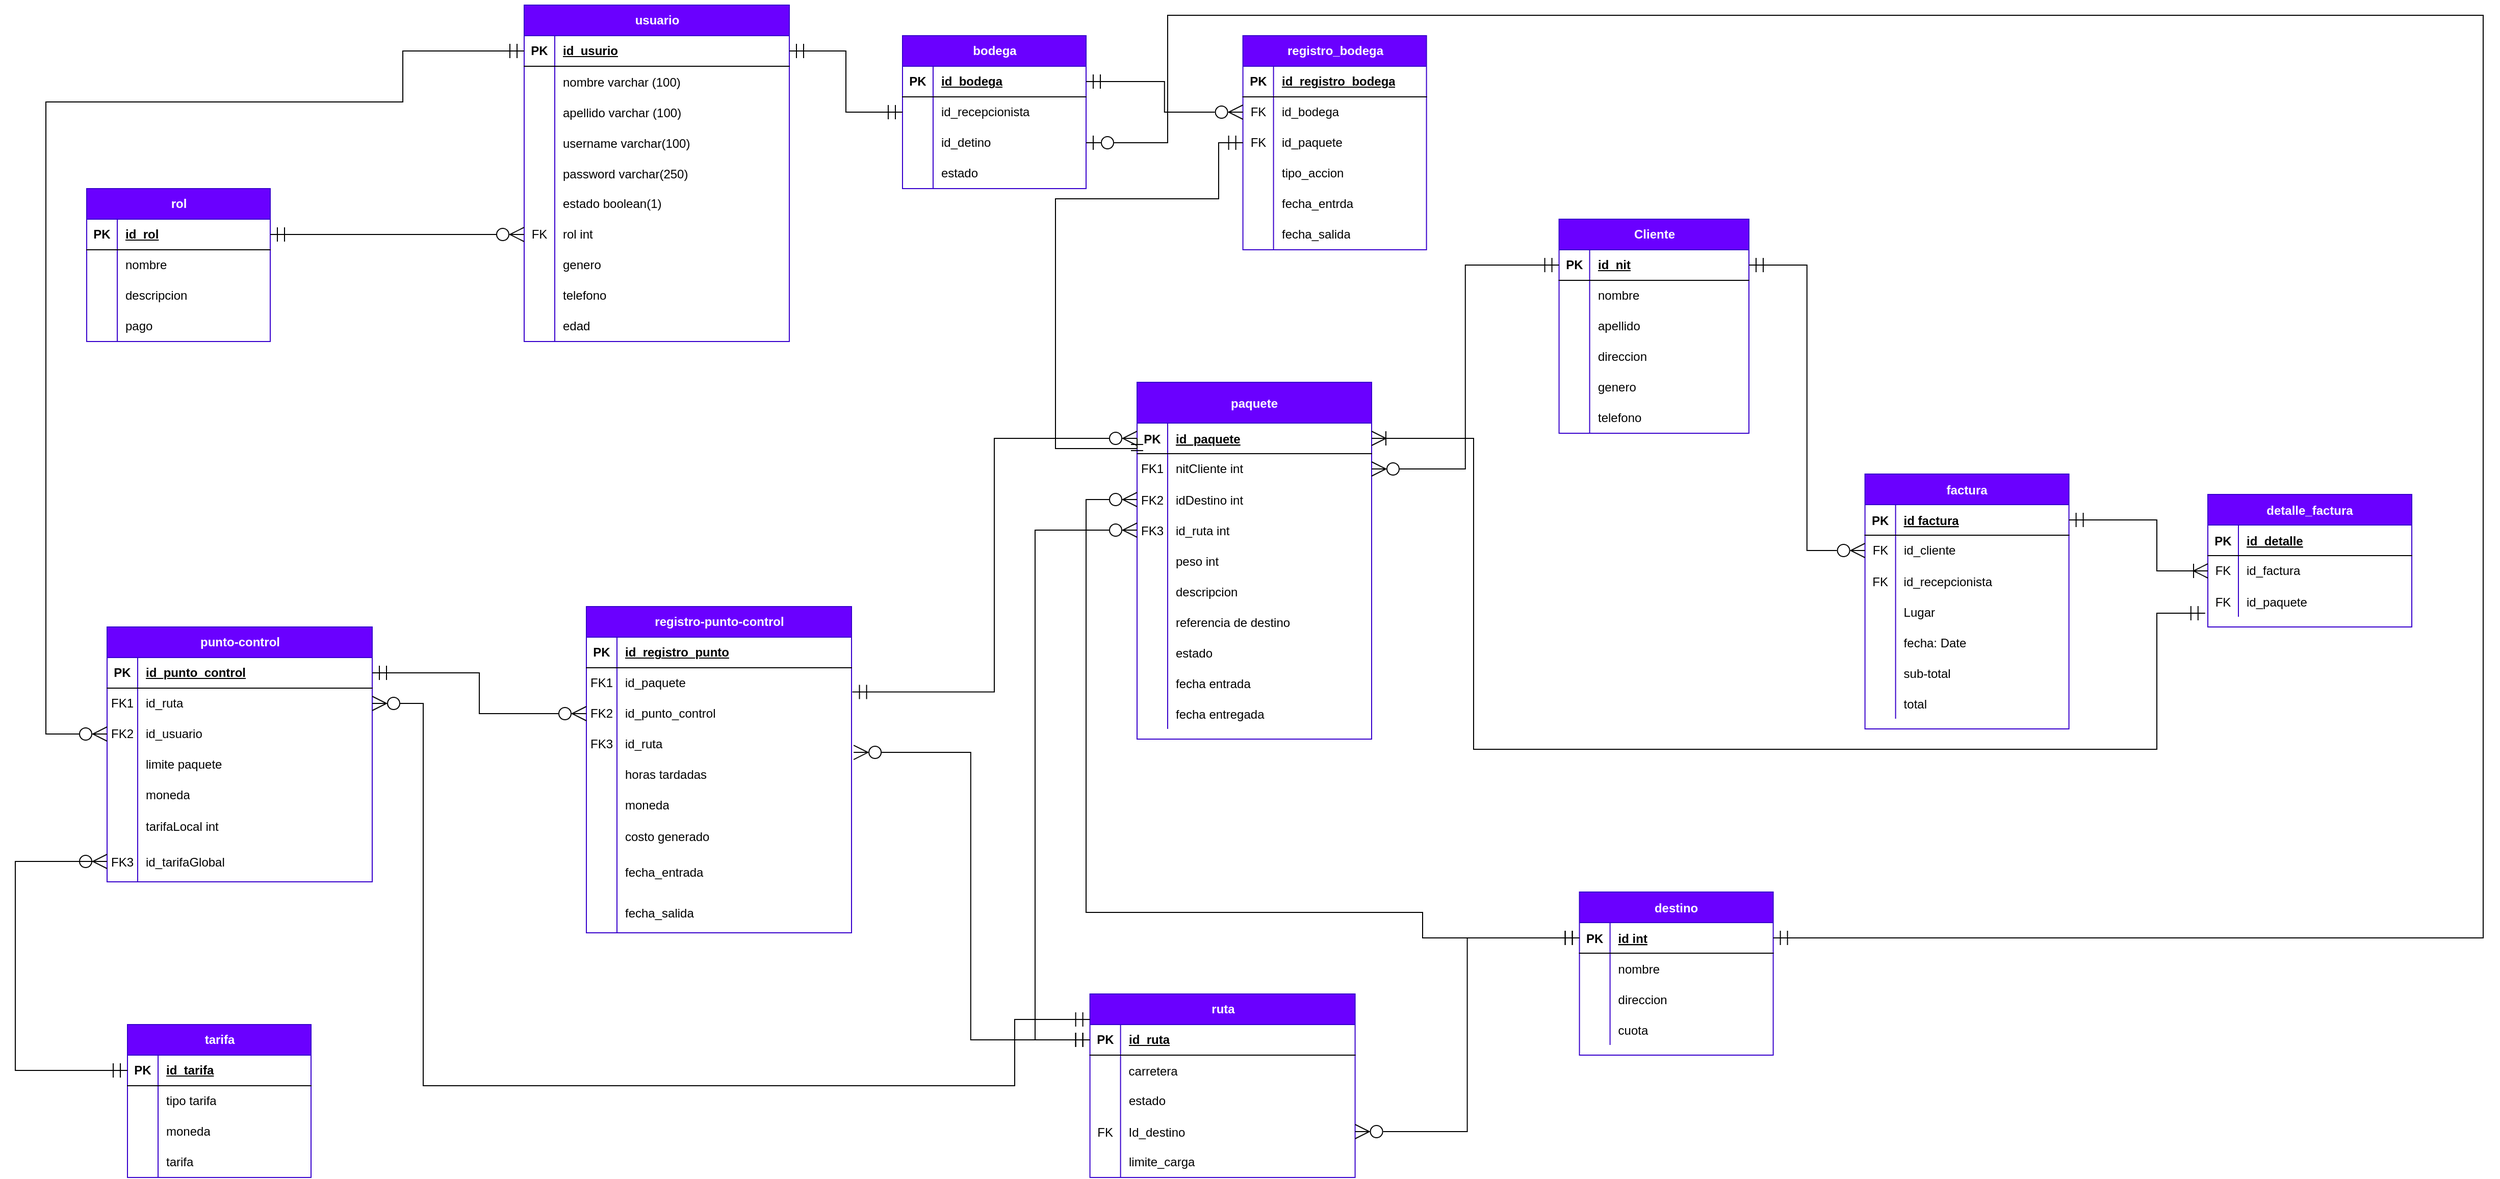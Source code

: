 <mxfile version="24.1.0" type="device">
  <diagram id="R2lEEEUBdFMjLlhIrx00" name="Page-1">
    <mxGraphModel dx="1882" dy="3303" grid="1" gridSize="10" guides="1" tooltips="1" connect="1" arrows="1" fold="1" page="1" pageScale="1" pageWidth="850" pageHeight="1400" math="0" shadow="0" extFonts="Permanent Marker^https://fonts.googleapis.com/css?family=Permanent+Marker">
      <root>
        <mxCell id="0" />
        <mxCell id="1" parent="0" />
        <mxCell id="V2zKouc1SED806_rL5SF-14" value="usuario" style="shape=table;startSize=30;container=1;collapsible=1;childLayout=tableLayout;fixedRows=1;rowLines=0;fontStyle=1;align=center;resizeLast=1;html=1;fillColor=#6a00ff;fontColor=#ffffff;strokeColor=#3700CC;" parent="1" vertex="1">
          <mxGeometry x="-61" y="-2510" width="260" height="330" as="geometry" />
        </mxCell>
        <mxCell id="V2zKouc1SED806_rL5SF-15" value="" style="shape=tableRow;horizontal=0;startSize=0;swimlaneHead=0;swimlaneBody=0;fillColor=none;collapsible=0;dropTarget=0;points=[[0,0.5],[1,0.5]];portConstraint=eastwest;top=0;left=0;right=0;bottom=1;" parent="V2zKouc1SED806_rL5SF-14" vertex="1">
          <mxGeometry y="30" width="260" height="30" as="geometry" />
        </mxCell>
        <mxCell id="V2zKouc1SED806_rL5SF-16" value="PK" style="shape=partialRectangle;connectable=0;fillColor=none;top=0;left=0;bottom=0;right=0;fontStyle=1;overflow=hidden;whiteSpace=wrap;html=1;" parent="V2zKouc1SED806_rL5SF-15" vertex="1">
          <mxGeometry width="30" height="30" as="geometry">
            <mxRectangle width="30" height="30" as="alternateBounds" />
          </mxGeometry>
        </mxCell>
        <mxCell id="V2zKouc1SED806_rL5SF-17" value="id_usurio" style="shape=partialRectangle;connectable=0;fillColor=none;top=0;left=0;bottom=0;right=0;align=left;spacingLeft=6;fontStyle=5;overflow=hidden;whiteSpace=wrap;html=1;" parent="V2zKouc1SED806_rL5SF-15" vertex="1">
          <mxGeometry x="30" width="230" height="30" as="geometry">
            <mxRectangle width="230" height="30" as="alternateBounds" />
          </mxGeometry>
        </mxCell>
        <mxCell id="JuN2Sv2UTxHlrErU9k0M-23" value="" style="shape=tableRow;horizontal=0;startSize=0;swimlaneHead=0;swimlaneBody=0;fillColor=none;collapsible=0;dropTarget=0;points=[[0,0.5],[1,0.5]];portConstraint=eastwest;top=0;left=0;right=0;bottom=0;" parent="V2zKouc1SED806_rL5SF-14" vertex="1">
          <mxGeometry y="60" width="260" height="30" as="geometry" />
        </mxCell>
        <mxCell id="JuN2Sv2UTxHlrErU9k0M-24" value="" style="shape=partialRectangle;connectable=0;fillColor=none;top=0;left=0;bottom=0;right=0;editable=1;overflow=hidden;" parent="JuN2Sv2UTxHlrErU9k0M-23" vertex="1">
          <mxGeometry width="30" height="30" as="geometry">
            <mxRectangle width="30" height="30" as="alternateBounds" />
          </mxGeometry>
        </mxCell>
        <mxCell id="JuN2Sv2UTxHlrErU9k0M-25" value="nombre varchar (100)" style="shape=partialRectangle;connectable=0;fillColor=none;top=0;left=0;bottom=0;right=0;align=left;spacingLeft=6;overflow=hidden;" parent="JuN2Sv2UTxHlrErU9k0M-23" vertex="1">
          <mxGeometry x="30" width="230" height="30" as="geometry">
            <mxRectangle width="230" height="30" as="alternateBounds" />
          </mxGeometry>
        </mxCell>
        <mxCell id="JuN2Sv2UTxHlrErU9k0M-20" value="" style="shape=tableRow;horizontal=0;startSize=0;swimlaneHead=0;swimlaneBody=0;fillColor=none;collapsible=0;dropTarget=0;points=[[0,0.5],[1,0.5]];portConstraint=eastwest;top=0;left=0;right=0;bottom=0;" parent="V2zKouc1SED806_rL5SF-14" vertex="1">
          <mxGeometry y="90" width="260" height="30" as="geometry" />
        </mxCell>
        <mxCell id="JuN2Sv2UTxHlrErU9k0M-21" value="" style="shape=partialRectangle;connectable=0;fillColor=none;top=0;left=0;bottom=0;right=0;editable=1;overflow=hidden;" parent="JuN2Sv2UTxHlrErU9k0M-20" vertex="1">
          <mxGeometry width="30" height="30" as="geometry">
            <mxRectangle width="30" height="30" as="alternateBounds" />
          </mxGeometry>
        </mxCell>
        <mxCell id="JuN2Sv2UTxHlrErU9k0M-22" value="apellido varchar (100)" style="shape=partialRectangle;connectable=0;fillColor=none;top=0;left=0;bottom=0;right=0;align=left;spacingLeft=6;overflow=hidden;" parent="JuN2Sv2UTxHlrErU9k0M-20" vertex="1">
          <mxGeometry x="30" width="230" height="30" as="geometry">
            <mxRectangle width="230" height="30" as="alternateBounds" />
          </mxGeometry>
        </mxCell>
        <mxCell id="JuN2Sv2UTxHlrErU9k0M-17" value="" style="shape=tableRow;horizontal=0;startSize=0;swimlaneHead=0;swimlaneBody=0;fillColor=none;collapsible=0;dropTarget=0;points=[[0,0.5],[1,0.5]];portConstraint=eastwest;top=0;left=0;right=0;bottom=0;" parent="V2zKouc1SED806_rL5SF-14" vertex="1">
          <mxGeometry y="120" width="260" height="30" as="geometry" />
        </mxCell>
        <mxCell id="JuN2Sv2UTxHlrErU9k0M-18" value="" style="shape=partialRectangle;connectable=0;fillColor=none;top=0;left=0;bottom=0;right=0;editable=1;overflow=hidden;" parent="JuN2Sv2UTxHlrErU9k0M-17" vertex="1">
          <mxGeometry width="30" height="30" as="geometry">
            <mxRectangle width="30" height="30" as="alternateBounds" />
          </mxGeometry>
        </mxCell>
        <mxCell id="JuN2Sv2UTxHlrErU9k0M-19" value="username varchar(100) " style="shape=partialRectangle;connectable=0;fillColor=none;top=0;left=0;bottom=0;right=0;align=left;spacingLeft=6;overflow=hidden;" parent="JuN2Sv2UTxHlrErU9k0M-17" vertex="1">
          <mxGeometry x="30" width="230" height="30" as="geometry">
            <mxRectangle width="230" height="30" as="alternateBounds" />
          </mxGeometry>
        </mxCell>
        <mxCell id="DVjRcLih44wLzWGHYhf9-44" value="" style="shape=tableRow;horizontal=0;startSize=0;swimlaneHead=0;swimlaneBody=0;fillColor=none;collapsible=0;dropTarget=0;points=[[0,0.5],[1,0.5]];portConstraint=eastwest;top=0;left=0;right=0;bottom=0;" parent="V2zKouc1SED806_rL5SF-14" vertex="1">
          <mxGeometry y="150" width="260" height="30" as="geometry" />
        </mxCell>
        <mxCell id="DVjRcLih44wLzWGHYhf9-45" value="" style="shape=partialRectangle;connectable=0;fillColor=none;top=0;left=0;bottom=0;right=0;editable=1;overflow=hidden;" parent="DVjRcLih44wLzWGHYhf9-44" vertex="1">
          <mxGeometry width="30" height="30" as="geometry">
            <mxRectangle width="30" height="30" as="alternateBounds" />
          </mxGeometry>
        </mxCell>
        <mxCell id="DVjRcLih44wLzWGHYhf9-46" value="password varchar(250) " style="shape=partialRectangle;connectable=0;fillColor=none;top=0;left=0;bottom=0;right=0;align=left;spacingLeft=6;overflow=hidden;" parent="DVjRcLih44wLzWGHYhf9-44" vertex="1">
          <mxGeometry x="30" width="230" height="30" as="geometry">
            <mxRectangle width="230" height="30" as="alternateBounds" />
          </mxGeometry>
        </mxCell>
        <mxCell id="V2zKouc1SED806_rL5SF-18" value="" style="shape=tableRow;horizontal=0;startSize=0;swimlaneHead=0;swimlaneBody=0;fillColor=none;collapsible=0;dropTarget=0;points=[[0,0.5],[1,0.5]];portConstraint=eastwest;top=0;left=0;right=0;bottom=0;" parent="V2zKouc1SED806_rL5SF-14" vertex="1">
          <mxGeometry y="180" width="260" height="30" as="geometry" />
        </mxCell>
        <mxCell id="V2zKouc1SED806_rL5SF-19" value="" style="shape=partialRectangle;connectable=0;fillColor=none;top=0;left=0;bottom=0;right=0;editable=1;overflow=hidden;whiteSpace=wrap;html=1;" parent="V2zKouc1SED806_rL5SF-18" vertex="1">
          <mxGeometry width="30" height="30" as="geometry">
            <mxRectangle width="30" height="30" as="alternateBounds" />
          </mxGeometry>
        </mxCell>
        <mxCell id="V2zKouc1SED806_rL5SF-20" value="estado boolean(1)&amp;nbsp;&amp;nbsp;" style="shape=partialRectangle;connectable=0;fillColor=none;top=0;left=0;bottom=0;right=0;align=left;spacingLeft=6;overflow=hidden;whiteSpace=wrap;html=1;" parent="V2zKouc1SED806_rL5SF-18" vertex="1">
          <mxGeometry x="30" width="230" height="30" as="geometry">
            <mxRectangle width="230" height="30" as="alternateBounds" />
          </mxGeometry>
        </mxCell>
        <mxCell id="V2zKouc1SED806_rL5SF-21" value="" style="shape=tableRow;horizontal=0;startSize=0;swimlaneHead=0;swimlaneBody=0;fillColor=none;collapsible=0;dropTarget=0;points=[[0,0.5],[1,0.5]];portConstraint=eastwest;top=0;left=0;right=0;bottom=0;" parent="V2zKouc1SED806_rL5SF-14" vertex="1">
          <mxGeometry y="210" width="260" height="30" as="geometry" />
        </mxCell>
        <mxCell id="V2zKouc1SED806_rL5SF-22" value="FK" style="shape=partialRectangle;connectable=0;fillColor=none;top=0;left=0;bottom=0;right=0;editable=1;overflow=hidden;whiteSpace=wrap;html=1;" parent="V2zKouc1SED806_rL5SF-21" vertex="1">
          <mxGeometry width="30" height="30" as="geometry">
            <mxRectangle width="30" height="30" as="alternateBounds" />
          </mxGeometry>
        </mxCell>
        <mxCell id="V2zKouc1SED806_rL5SF-23" value="rol int&amp;nbsp;" style="shape=partialRectangle;connectable=0;fillColor=none;top=0;left=0;bottom=0;right=0;align=left;spacingLeft=6;overflow=hidden;whiteSpace=wrap;html=1;" parent="V2zKouc1SED806_rL5SF-21" vertex="1">
          <mxGeometry x="30" width="230" height="30" as="geometry">
            <mxRectangle width="230" height="30" as="alternateBounds" />
          </mxGeometry>
        </mxCell>
        <mxCell id="JuN2Sv2UTxHlrErU9k0M-26" value="" style="shape=tableRow;horizontal=0;startSize=0;swimlaneHead=0;swimlaneBody=0;fillColor=none;collapsible=0;dropTarget=0;points=[[0,0.5],[1,0.5]];portConstraint=eastwest;top=0;left=0;right=0;bottom=0;" parent="V2zKouc1SED806_rL5SF-14" vertex="1">
          <mxGeometry y="240" width="260" height="30" as="geometry" />
        </mxCell>
        <mxCell id="JuN2Sv2UTxHlrErU9k0M-27" value="" style="shape=partialRectangle;connectable=0;fillColor=none;top=0;left=0;bottom=0;right=0;editable=1;overflow=hidden;whiteSpace=wrap;html=1;" parent="JuN2Sv2UTxHlrErU9k0M-26" vertex="1">
          <mxGeometry width="30" height="30" as="geometry">
            <mxRectangle width="30" height="30" as="alternateBounds" />
          </mxGeometry>
        </mxCell>
        <mxCell id="JuN2Sv2UTxHlrErU9k0M-28" value="genero" style="shape=partialRectangle;connectable=0;fillColor=none;top=0;left=0;bottom=0;right=0;align=left;spacingLeft=6;overflow=hidden;whiteSpace=wrap;html=1;" parent="JuN2Sv2UTxHlrErU9k0M-26" vertex="1">
          <mxGeometry x="30" width="230" height="30" as="geometry">
            <mxRectangle width="230" height="30" as="alternateBounds" />
          </mxGeometry>
        </mxCell>
        <mxCell id="JuN2Sv2UTxHlrErU9k0M-29" value="" style="shape=tableRow;horizontal=0;startSize=0;swimlaneHead=0;swimlaneBody=0;fillColor=none;collapsible=0;dropTarget=0;points=[[0,0.5],[1,0.5]];portConstraint=eastwest;top=0;left=0;right=0;bottom=0;" parent="V2zKouc1SED806_rL5SF-14" vertex="1">
          <mxGeometry y="270" width="260" height="30" as="geometry" />
        </mxCell>
        <mxCell id="JuN2Sv2UTxHlrErU9k0M-30" value="" style="shape=partialRectangle;connectable=0;fillColor=none;top=0;left=0;bottom=0;right=0;editable=1;overflow=hidden;whiteSpace=wrap;html=1;" parent="JuN2Sv2UTxHlrErU9k0M-29" vertex="1">
          <mxGeometry width="30" height="30" as="geometry">
            <mxRectangle width="30" height="30" as="alternateBounds" />
          </mxGeometry>
        </mxCell>
        <mxCell id="JuN2Sv2UTxHlrErU9k0M-31" value="telefono" style="shape=partialRectangle;connectable=0;fillColor=none;top=0;left=0;bottom=0;right=0;align=left;spacingLeft=6;overflow=hidden;whiteSpace=wrap;html=1;" parent="JuN2Sv2UTxHlrErU9k0M-29" vertex="1">
          <mxGeometry x="30" width="230" height="30" as="geometry">
            <mxRectangle width="230" height="30" as="alternateBounds" />
          </mxGeometry>
        </mxCell>
        <mxCell id="JuN2Sv2UTxHlrErU9k0M-32" value="" style="shape=tableRow;horizontal=0;startSize=0;swimlaneHead=0;swimlaneBody=0;fillColor=none;collapsible=0;dropTarget=0;points=[[0,0.5],[1,0.5]];portConstraint=eastwest;top=0;left=0;right=0;bottom=0;" parent="V2zKouc1SED806_rL5SF-14" vertex="1">
          <mxGeometry y="300" width="260" height="30" as="geometry" />
        </mxCell>
        <mxCell id="JuN2Sv2UTxHlrErU9k0M-33" value="" style="shape=partialRectangle;connectable=0;fillColor=none;top=0;left=0;bottom=0;right=0;editable=1;overflow=hidden;whiteSpace=wrap;html=1;" parent="JuN2Sv2UTxHlrErU9k0M-32" vertex="1">
          <mxGeometry width="30" height="30" as="geometry">
            <mxRectangle width="30" height="30" as="alternateBounds" />
          </mxGeometry>
        </mxCell>
        <mxCell id="JuN2Sv2UTxHlrErU9k0M-34" value="edad" style="shape=partialRectangle;connectable=0;fillColor=none;top=0;left=0;bottom=0;right=0;align=left;spacingLeft=6;overflow=hidden;whiteSpace=wrap;html=1;" parent="JuN2Sv2UTxHlrErU9k0M-32" vertex="1">
          <mxGeometry x="30" width="230" height="30" as="geometry">
            <mxRectangle width="230" height="30" as="alternateBounds" />
          </mxGeometry>
        </mxCell>
        <mxCell id="V2zKouc1SED806_rL5SF-64" value="ruta" style="shape=table;startSize=30;container=1;collapsible=1;childLayout=tableLayout;fixedRows=1;rowLines=0;fontStyle=1;align=center;resizeLast=1;html=1;fillColor=#6a00ff;fontColor=#ffffff;strokeColor=#3700CC;" parent="1" vertex="1">
          <mxGeometry x="493.81" y="-1540" width="260" height="180" as="geometry" />
        </mxCell>
        <mxCell id="V2zKouc1SED806_rL5SF-65" value="" style="shape=tableRow;horizontal=0;startSize=0;swimlaneHead=0;swimlaneBody=0;fillColor=none;collapsible=0;dropTarget=0;points=[[0,0.5],[1,0.5]];portConstraint=eastwest;top=0;left=0;right=0;bottom=1;" parent="V2zKouc1SED806_rL5SF-64" vertex="1">
          <mxGeometry y="30" width="260" height="30" as="geometry" />
        </mxCell>
        <mxCell id="V2zKouc1SED806_rL5SF-66" value="PK" style="shape=partialRectangle;connectable=0;fillColor=none;top=0;left=0;bottom=0;right=0;fontStyle=1;overflow=hidden;whiteSpace=wrap;html=1;" parent="V2zKouc1SED806_rL5SF-65" vertex="1">
          <mxGeometry width="30" height="30" as="geometry">
            <mxRectangle width="30" height="30" as="alternateBounds" />
          </mxGeometry>
        </mxCell>
        <mxCell id="V2zKouc1SED806_rL5SF-67" value="id_ruta" style="shape=partialRectangle;connectable=0;fillColor=none;top=0;left=0;bottom=0;right=0;align=left;spacingLeft=6;fontStyle=5;overflow=hidden;whiteSpace=wrap;html=1;" parent="V2zKouc1SED806_rL5SF-65" vertex="1">
          <mxGeometry x="30" width="230" height="30" as="geometry">
            <mxRectangle width="230" height="30" as="alternateBounds" />
          </mxGeometry>
        </mxCell>
        <mxCell id="blQ6QyGoTqcZWJeKVCkr-1" value="" style="shape=tableRow;horizontal=0;startSize=0;swimlaneHead=0;swimlaneBody=0;fillColor=none;collapsible=0;dropTarget=0;points=[[0,0.5],[1,0.5]];portConstraint=eastwest;top=0;left=0;right=0;bottom=0;" parent="V2zKouc1SED806_rL5SF-64" vertex="1">
          <mxGeometry y="60" width="260" height="30" as="geometry" />
        </mxCell>
        <mxCell id="blQ6QyGoTqcZWJeKVCkr-2" value="" style="shape=partialRectangle;connectable=0;fillColor=none;top=0;left=0;bottom=0;right=0;editable=1;overflow=hidden;" parent="blQ6QyGoTqcZWJeKVCkr-1" vertex="1">
          <mxGeometry width="30" height="30" as="geometry">
            <mxRectangle width="30" height="30" as="alternateBounds" />
          </mxGeometry>
        </mxCell>
        <mxCell id="blQ6QyGoTqcZWJeKVCkr-3" value="carretera" style="shape=partialRectangle;connectable=0;fillColor=none;top=0;left=0;bottom=0;right=0;align=left;spacingLeft=6;overflow=hidden;" parent="blQ6QyGoTqcZWJeKVCkr-1" vertex="1">
          <mxGeometry x="30" width="230" height="30" as="geometry">
            <mxRectangle width="230" height="30" as="alternateBounds" />
          </mxGeometry>
        </mxCell>
        <mxCell id="V2zKouc1SED806_rL5SF-71" value="" style="shape=tableRow;horizontal=0;startSize=0;swimlaneHead=0;swimlaneBody=0;fillColor=none;collapsible=0;dropTarget=0;points=[[0,0.5],[1,0.5]];portConstraint=eastwest;top=0;left=0;right=0;bottom=0;" parent="V2zKouc1SED806_rL5SF-64" vertex="1">
          <mxGeometry y="90" width="260" height="30" as="geometry" />
        </mxCell>
        <mxCell id="V2zKouc1SED806_rL5SF-72" value="" style="shape=partialRectangle;connectable=0;fillColor=none;top=0;left=0;bottom=0;right=0;editable=1;overflow=hidden;whiteSpace=wrap;html=1;" parent="V2zKouc1SED806_rL5SF-71" vertex="1">
          <mxGeometry width="30" height="30" as="geometry">
            <mxRectangle width="30" height="30" as="alternateBounds" />
          </mxGeometry>
        </mxCell>
        <mxCell id="V2zKouc1SED806_rL5SF-73" value="estado" style="shape=partialRectangle;connectable=0;fillColor=none;top=0;left=0;bottom=0;right=0;align=left;spacingLeft=6;overflow=hidden;whiteSpace=wrap;html=1;" parent="V2zKouc1SED806_rL5SF-71" vertex="1">
          <mxGeometry x="30" width="230" height="30" as="geometry">
            <mxRectangle width="230" height="30" as="alternateBounds" />
          </mxGeometry>
        </mxCell>
        <mxCell id="V2zKouc1SED806_rL5SF-77" value="" style="shape=tableRow;horizontal=0;startSize=0;swimlaneHead=0;swimlaneBody=0;fillColor=none;collapsible=0;dropTarget=0;points=[[0,0.5],[1,0.5]];portConstraint=eastwest;top=0;left=0;right=0;bottom=0;" parent="V2zKouc1SED806_rL5SF-64" vertex="1">
          <mxGeometry y="120" width="260" height="30" as="geometry" />
        </mxCell>
        <mxCell id="V2zKouc1SED806_rL5SF-78" value="FK" style="shape=partialRectangle;connectable=0;fillColor=none;top=0;left=0;bottom=0;right=0;editable=1;overflow=hidden;" parent="V2zKouc1SED806_rL5SF-77" vertex="1">
          <mxGeometry width="30" height="30" as="geometry">
            <mxRectangle width="30" height="30" as="alternateBounds" />
          </mxGeometry>
        </mxCell>
        <mxCell id="V2zKouc1SED806_rL5SF-79" value="Id_destino" style="shape=partialRectangle;connectable=0;fillColor=none;top=0;left=0;bottom=0;right=0;align=left;spacingLeft=6;overflow=hidden;" parent="V2zKouc1SED806_rL5SF-77" vertex="1">
          <mxGeometry x="30" width="230" height="30" as="geometry">
            <mxRectangle width="230" height="30" as="alternateBounds" />
          </mxGeometry>
        </mxCell>
        <mxCell id="V2zKouc1SED806_rL5SF-74" value="" style="shape=tableRow;horizontal=0;startSize=0;swimlaneHead=0;swimlaneBody=0;fillColor=none;collapsible=0;dropTarget=0;points=[[0,0.5],[1,0.5]];portConstraint=eastwest;top=0;left=0;right=0;bottom=0;" parent="V2zKouc1SED806_rL5SF-64" vertex="1">
          <mxGeometry y="150" width="260" height="30" as="geometry" />
        </mxCell>
        <mxCell id="V2zKouc1SED806_rL5SF-75" value="" style="shape=partialRectangle;connectable=0;fillColor=none;top=0;left=0;bottom=0;right=0;editable=1;overflow=hidden;whiteSpace=wrap;html=1;" parent="V2zKouc1SED806_rL5SF-74" vertex="1">
          <mxGeometry width="30" height="30" as="geometry">
            <mxRectangle width="30" height="30" as="alternateBounds" />
          </mxGeometry>
        </mxCell>
        <mxCell id="V2zKouc1SED806_rL5SF-76" value="limite_carga" style="shape=partialRectangle;connectable=0;fillColor=none;top=0;left=0;bottom=0;right=0;align=left;spacingLeft=6;overflow=hidden;whiteSpace=wrap;html=1;" parent="V2zKouc1SED806_rL5SF-74" vertex="1">
          <mxGeometry x="30" width="230" height="30" as="geometry">
            <mxRectangle width="230" height="30" as="alternateBounds" />
          </mxGeometry>
        </mxCell>
        <mxCell id="V2zKouc1SED806_rL5SF-80" value="punto-control" style="shape=table;startSize=30;container=1;collapsible=1;childLayout=tableLayout;fixedRows=1;rowLines=0;fontStyle=1;align=center;resizeLast=1;html=1;fillColor=#6a00ff;fontColor=#ffffff;strokeColor=#3700CC;" parent="1" vertex="1">
          <mxGeometry x="-470" y="-1900" width="260" height="250" as="geometry" />
        </mxCell>
        <mxCell id="V2zKouc1SED806_rL5SF-81" value="" style="shape=tableRow;horizontal=0;startSize=0;swimlaneHead=0;swimlaneBody=0;fillColor=none;collapsible=0;dropTarget=0;points=[[0,0.5],[1,0.5]];portConstraint=eastwest;top=0;left=0;right=0;bottom=1;" parent="V2zKouc1SED806_rL5SF-80" vertex="1">
          <mxGeometry y="30" width="260" height="30" as="geometry" />
        </mxCell>
        <mxCell id="V2zKouc1SED806_rL5SF-82" value="PK" style="shape=partialRectangle;connectable=0;fillColor=none;top=0;left=0;bottom=0;right=0;fontStyle=1;overflow=hidden;whiteSpace=wrap;html=1;" parent="V2zKouc1SED806_rL5SF-81" vertex="1">
          <mxGeometry width="30" height="30" as="geometry">
            <mxRectangle width="30" height="30" as="alternateBounds" />
          </mxGeometry>
        </mxCell>
        <mxCell id="V2zKouc1SED806_rL5SF-83" value="id_punto_control" style="shape=partialRectangle;connectable=0;fillColor=none;top=0;left=0;bottom=0;right=0;align=left;spacingLeft=6;fontStyle=5;overflow=hidden;whiteSpace=wrap;html=1;" parent="V2zKouc1SED806_rL5SF-81" vertex="1">
          <mxGeometry x="30" width="230" height="30" as="geometry">
            <mxRectangle width="230" height="30" as="alternateBounds" />
          </mxGeometry>
        </mxCell>
        <mxCell id="V2zKouc1SED806_rL5SF-84" value="" style="shape=tableRow;horizontal=0;startSize=0;swimlaneHead=0;swimlaneBody=0;fillColor=none;collapsible=0;dropTarget=0;points=[[0,0.5],[1,0.5]];portConstraint=eastwest;top=0;left=0;right=0;bottom=0;" parent="V2zKouc1SED806_rL5SF-80" vertex="1">
          <mxGeometry y="60" width="260" height="30" as="geometry" />
        </mxCell>
        <mxCell id="V2zKouc1SED806_rL5SF-85" value="FK1" style="shape=partialRectangle;connectable=0;fillColor=none;top=0;left=0;bottom=0;right=0;editable=1;overflow=hidden;whiteSpace=wrap;html=1;" parent="V2zKouc1SED806_rL5SF-84" vertex="1">
          <mxGeometry width="30" height="30" as="geometry">
            <mxRectangle width="30" height="30" as="alternateBounds" />
          </mxGeometry>
        </mxCell>
        <mxCell id="V2zKouc1SED806_rL5SF-86" value="id_ruta" style="shape=partialRectangle;connectable=0;fillColor=none;top=0;left=0;bottom=0;right=0;align=left;spacingLeft=6;overflow=hidden;whiteSpace=wrap;html=1;" parent="V2zKouc1SED806_rL5SF-84" vertex="1">
          <mxGeometry x="30" width="230" height="30" as="geometry">
            <mxRectangle width="230" height="30" as="alternateBounds" />
          </mxGeometry>
        </mxCell>
        <mxCell id="V2zKouc1SED806_rL5SF-87" value="" style="shape=tableRow;horizontal=0;startSize=0;swimlaneHead=0;swimlaneBody=0;fillColor=none;collapsible=0;dropTarget=0;points=[[0,0.5],[1,0.5]];portConstraint=eastwest;top=0;left=0;right=0;bottom=0;" parent="V2zKouc1SED806_rL5SF-80" vertex="1">
          <mxGeometry y="90" width="260" height="30" as="geometry" />
        </mxCell>
        <mxCell id="V2zKouc1SED806_rL5SF-88" value="FK2" style="shape=partialRectangle;connectable=0;fillColor=none;top=0;left=0;bottom=0;right=0;editable=1;overflow=hidden;whiteSpace=wrap;html=1;" parent="V2zKouc1SED806_rL5SF-87" vertex="1">
          <mxGeometry width="30" height="30" as="geometry">
            <mxRectangle width="30" height="30" as="alternateBounds" />
          </mxGeometry>
        </mxCell>
        <mxCell id="V2zKouc1SED806_rL5SF-89" value="id_usuario" style="shape=partialRectangle;connectable=0;fillColor=none;top=0;left=0;bottom=0;right=0;align=left;spacingLeft=6;overflow=hidden;whiteSpace=wrap;html=1;" parent="V2zKouc1SED806_rL5SF-87" vertex="1">
          <mxGeometry x="30" width="230" height="30" as="geometry">
            <mxRectangle width="230" height="30" as="alternateBounds" />
          </mxGeometry>
        </mxCell>
        <mxCell id="JuN2Sv2UTxHlrErU9k0M-49" value="" style="shape=tableRow;horizontal=0;startSize=0;swimlaneHead=0;swimlaneBody=0;fillColor=none;collapsible=0;dropTarget=0;points=[[0,0.5],[1,0.5]];portConstraint=eastwest;top=0;left=0;right=0;bottom=0;" parent="V2zKouc1SED806_rL5SF-80" vertex="1">
          <mxGeometry y="120" width="260" height="30" as="geometry" />
        </mxCell>
        <mxCell id="JuN2Sv2UTxHlrErU9k0M-50" value="" style="shape=partialRectangle;connectable=0;fillColor=none;top=0;left=0;bottom=0;right=0;editable=1;overflow=hidden;whiteSpace=wrap;html=1;" parent="JuN2Sv2UTxHlrErU9k0M-49" vertex="1">
          <mxGeometry width="30" height="30" as="geometry">
            <mxRectangle width="30" height="30" as="alternateBounds" />
          </mxGeometry>
        </mxCell>
        <mxCell id="JuN2Sv2UTxHlrErU9k0M-51" value="limite paquete" style="shape=partialRectangle;connectable=0;fillColor=none;top=0;left=0;bottom=0;right=0;align=left;spacingLeft=6;overflow=hidden;whiteSpace=wrap;html=1;" parent="JuN2Sv2UTxHlrErU9k0M-49" vertex="1">
          <mxGeometry x="30" width="230" height="30" as="geometry">
            <mxRectangle width="230" height="30" as="alternateBounds" />
          </mxGeometry>
        </mxCell>
        <mxCell id="JuN2Sv2UTxHlrErU9k0M-52" value="" style="shape=tableRow;horizontal=0;startSize=0;swimlaneHead=0;swimlaneBody=0;fillColor=none;collapsible=0;dropTarget=0;points=[[0,0.5],[1,0.5]];portConstraint=eastwest;top=0;left=0;right=0;bottom=0;" parent="V2zKouc1SED806_rL5SF-80" vertex="1">
          <mxGeometry y="150" width="260" height="30" as="geometry" />
        </mxCell>
        <mxCell id="JuN2Sv2UTxHlrErU9k0M-53" value="" style="shape=partialRectangle;connectable=0;fillColor=none;top=0;left=0;bottom=0;right=0;editable=1;overflow=hidden;whiteSpace=wrap;html=1;" parent="JuN2Sv2UTxHlrErU9k0M-52" vertex="1">
          <mxGeometry width="30" height="30" as="geometry">
            <mxRectangle width="30" height="30" as="alternateBounds" />
          </mxGeometry>
        </mxCell>
        <mxCell id="JuN2Sv2UTxHlrErU9k0M-54" value="moneda" style="shape=partialRectangle;connectable=0;fillColor=none;top=0;left=0;bottom=0;right=0;align=left;spacingLeft=6;overflow=hidden;whiteSpace=wrap;html=1;" parent="JuN2Sv2UTxHlrErU9k0M-52" vertex="1">
          <mxGeometry x="30" width="230" height="30" as="geometry">
            <mxRectangle width="230" height="30" as="alternateBounds" />
          </mxGeometry>
        </mxCell>
        <mxCell id="uVA2jjcwvXljvCfI9K1g-3" value="" style="shape=tableRow;horizontal=0;startSize=0;swimlaneHead=0;swimlaneBody=0;fillColor=none;collapsible=0;dropTarget=0;points=[[0,0.5],[1,0.5]];portConstraint=eastwest;top=0;left=0;right=0;bottom=0;" parent="V2zKouc1SED806_rL5SF-80" vertex="1">
          <mxGeometry y="180" width="260" height="30" as="geometry" />
        </mxCell>
        <mxCell id="uVA2jjcwvXljvCfI9K1g-4" value="" style="shape=partialRectangle;connectable=0;fillColor=none;top=0;left=0;bottom=0;right=0;editable=1;overflow=hidden;" parent="uVA2jjcwvXljvCfI9K1g-3" vertex="1">
          <mxGeometry width="30" height="30" as="geometry">
            <mxRectangle width="30" height="30" as="alternateBounds" />
          </mxGeometry>
        </mxCell>
        <mxCell id="uVA2jjcwvXljvCfI9K1g-5" value="tarifaLocal int" style="shape=partialRectangle;connectable=0;fillColor=none;top=0;left=0;bottom=0;right=0;align=left;spacingLeft=6;overflow=hidden;" parent="uVA2jjcwvXljvCfI9K1g-3" vertex="1">
          <mxGeometry x="30" width="230" height="30" as="geometry">
            <mxRectangle width="230" height="30" as="alternateBounds" />
          </mxGeometry>
        </mxCell>
        <mxCell id="V2zKouc1SED806_rL5SF-96" value="" style="shape=tableRow;horizontal=0;startSize=0;swimlaneHead=0;swimlaneBody=0;fillColor=none;collapsible=0;dropTarget=0;points=[[0,0.5],[1,0.5]];portConstraint=eastwest;top=0;left=0;right=0;bottom=0;" parent="V2zKouc1SED806_rL5SF-80" vertex="1">
          <mxGeometry y="210" width="260" height="40" as="geometry" />
        </mxCell>
        <mxCell id="V2zKouc1SED806_rL5SF-97" value="FK3" style="shape=partialRectangle;connectable=0;fillColor=none;top=0;left=0;bottom=0;right=0;editable=1;overflow=hidden;" parent="V2zKouc1SED806_rL5SF-96" vertex="1">
          <mxGeometry width="30" height="40" as="geometry">
            <mxRectangle width="30" height="40" as="alternateBounds" />
          </mxGeometry>
        </mxCell>
        <mxCell id="V2zKouc1SED806_rL5SF-98" value="id_tarifaGlobal" style="shape=partialRectangle;connectable=0;fillColor=none;top=0;left=0;bottom=0;right=0;align=left;spacingLeft=6;overflow=hidden;" parent="V2zKouc1SED806_rL5SF-96" vertex="1">
          <mxGeometry x="30" width="230" height="40" as="geometry">
            <mxRectangle width="230" height="40" as="alternateBounds" />
          </mxGeometry>
        </mxCell>
        <mxCell id="V2zKouc1SED806_rL5SF-27" value="Cliente" style="shape=table;startSize=30;container=1;collapsible=1;childLayout=tableLayout;fixedRows=1;rowLines=0;fontStyle=1;align=center;resizeLast=1;html=1;fillColor=#6a00ff;fontColor=#ffffff;strokeColor=#3700CC;" parent="1" vertex="1">
          <mxGeometry x="953.81" y="-2300" width="186.19" height="210" as="geometry" />
        </mxCell>
        <mxCell id="V2zKouc1SED806_rL5SF-28" value="" style="shape=tableRow;horizontal=0;startSize=0;swimlaneHead=0;swimlaneBody=0;fillColor=none;collapsible=0;dropTarget=0;points=[[0,0.5],[1,0.5]];portConstraint=eastwest;top=0;left=0;right=0;bottom=1;" parent="V2zKouc1SED806_rL5SF-27" vertex="1">
          <mxGeometry y="30" width="186.19" height="30" as="geometry" />
        </mxCell>
        <mxCell id="V2zKouc1SED806_rL5SF-29" value="PK" style="shape=partialRectangle;connectable=0;fillColor=none;top=0;left=0;bottom=0;right=0;fontStyle=1;overflow=hidden;whiteSpace=wrap;html=1;" parent="V2zKouc1SED806_rL5SF-28" vertex="1">
          <mxGeometry width="30" height="30" as="geometry">
            <mxRectangle width="30" height="30" as="alternateBounds" />
          </mxGeometry>
        </mxCell>
        <mxCell id="V2zKouc1SED806_rL5SF-30" value="id_nit" style="shape=partialRectangle;connectable=0;fillColor=none;top=0;left=0;bottom=0;right=0;align=left;spacingLeft=6;fontStyle=5;overflow=hidden;whiteSpace=wrap;html=1;" parent="V2zKouc1SED806_rL5SF-28" vertex="1">
          <mxGeometry x="30" width="156.19" height="30" as="geometry">
            <mxRectangle width="156.19" height="30" as="alternateBounds" />
          </mxGeometry>
        </mxCell>
        <mxCell id="V2zKouc1SED806_rL5SF-31" value="" style="shape=tableRow;horizontal=0;startSize=0;swimlaneHead=0;swimlaneBody=0;fillColor=none;collapsible=0;dropTarget=0;points=[[0,0.5],[1,0.5]];portConstraint=eastwest;top=0;left=0;right=0;bottom=0;" parent="V2zKouc1SED806_rL5SF-27" vertex="1">
          <mxGeometry y="60" width="186.19" height="30" as="geometry" />
        </mxCell>
        <mxCell id="V2zKouc1SED806_rL5SF-32" value="" style="shape=partialRectangle;connectable=0;fillColor=none;top=0;left=0;bottom=0;right=0;editable=1;overflow=hidden;whiteSpace=wrap;html=1;" parent="V2zKouc1SED806_rL5SF-31" vertex="1">
          <mxGeometry width="30" height="30" as="geometry">
            <mxRectangle width="30" height="30" as="alternateBounds" />
          </mxGeometry>
        </mxCell>
        <mxCell id="V2zKouc1SED806_rL5SF-33" value="nombre" style="shape=partialRectangle;connectable=0;fillColor=none;top=0;left=0;bottom=0;right=0;align=left;spacingLeft=6;overflow=hidden;whiteSpace=wrap;html=1;" parent="V2zKouc1SED806_rL5SF-31" vertex="1">
          <mxGeometry x="30" width="156.19" height="30" as="geometry">
            <mxRectangle width="156.19" height="30" as="alternateBounds" />
          </mxGeometry>
        </mxCell>
        <mxCell id="V2zKouc1SED806_rL5SF-34" value="" style="shape=tableRow;horizontal=0;startSize=0;swimlaneHead=0;swimlaneBody=0;fillColor=none;collapsible=0;dropTarget=0;points=[[0,0.5],[1,0.5]];portConstraint=eastwest;top=0;left=0;right=0;bottom=0;" parent="V2zKouc1SED806_rL5SF-27" vertex="1">
          <mxGeometry y="90" width="186.19" height="30" as="geometry" />
        </mxCell>
        <mxCell id="V2zKouc1SED806_rL5SF-35" value="" style="shape=partialRectangle;connectable=0;fillColor=none;top=0;left=0;bottom=0;right=0;editable=1;overflow=hidden;whiteSpace=wrap;html=1;" parent="V2zKouc1SED806_rL5SF-34" vertex="1">
          <mxGeometry width="30" height="30" as="geometry">
            <mxRectangle width="30" height="30" as="alternateBounds" />
          </mxGeometry>
        </mxCell>
        <mxCell id="V2zKouc1SED806_rL5SF-36" value="apellido" style="shape=partialRectangle;connectable=0;fillColor=none;top=0;left=0;bottom=0;right=0;align=left;spacingLeft=6;overflow=hidden;whiteSpace=wrap;html=1;" parent="V2zKouc1SED806_rL5SF-34" vertex="1">
          <mxGeometry x="30" width="156.19" height="30" as="geometry">
            <mxRectangle width="156.19" height="30" as="alternateBounds" />
          </mxGeometry>
        </mxCell>
        <mxCell id="JuN2Sv2UTxHlrErU9k0M-105" value="" style="shape=tableRow;horizontal=0;startSize=0;swimlaneHead=0;swimlaneBody=0;fillColor=none;collapsible=0;dropTarget=0;points=[[0,0.5],[1,0.5]];portConstraint=eastwest;top=0;left=0;right=0;bottom=0;" parent="V2zKouc1SED806_rL5SF-27" vertex="1">
          <mxGeometry y="120" width="186.19" height="30" as="geometry" />
        </mxCell>
        <mxCell id="JuN2Sv2UTxHlrErU9k0M-106" value="" style="shape=partialRectangle;connectable=0;fillColor=none;top=0;left=0;bottom=0;right=0;editable=1;overflow=hidden;whiteSpace=wrap;html=1;" parent="JuN2Sv2UTxHlrErU9k0M-105" vertex="1">
          <mxGeometry width="30" height="30" as="geometry">
            <mxRectangle width="30" height="30" as="alternateBounds" />
          </mxGeometry>
        </mxCell>
        <mxCell id="JuN2Sv2UTxHlrErU9k0M-107" value="direccion" style="shape=partialRectangle;connectable=0;fillColor=none;top=0;left=0;bottom=0;right=0;align=left;spacingLeft=6;overflow=hidden;whiteSpace=wrap;html=1;" parent="JuN2Sv2UTxHlrErU9k0M-105" vertex="1">
          <mxGeometry x="30" width="156.19" height="30" as="geometry">
            <mxRectangle width="156.19" height="30" as="alternateBounds" />
          </mxGeometry>
        </mxCell>
        <mxCell id="JuN2Sv2UTxHlrErU9k0M-108" value="" style="shape=tableRow;horizontal=0;startSize=0;swimlaneHead=0;swimlaneBody=0;fillColor=none;collapsible=0;dropTarget=0;points=[[0,0.5],[1,0.5]];portConstraint=eastwest;top=0;left=0;right=0;bottom=0;" parent="V2zKouc1SED806_rL5SF-27" vertex="1">
          <mxGeometry y="150" width="186.19" height="30" as="geometry" />
        </mxCell>
        <mxCell id="JuN2Sv2UTxHlrErU9k0M-109" value="" style="shape=partialRectangle;connectable=0;fillColor=none;top=0;left=0;bottom=0;right=0;editable=1;overflow=hidden;whiteSpace=wrap;html=1;" parent="JuN2Sv2UTxHlrErU9k0M-108" vertex="1">
          <mxGeometry width="30" height="30" as="geometry">
            <mxRectangle width="30" height="30" as="alternateBounds" />
          </mxGeometry>
        </mxCell>
        <mxCell id="JuN2Sv2UTxHlrErU9k0M-110" value="genero" style="shape=partialRectangle;connectable=0;fillColor=none;top=0;left=0;bottom=0;right=0;align=left;spacingLeft=6;overflow=hidden;whiteSpace=wrap;html=1;" parent="JuN2Sv2UTxHlrErU9k0M-108" vertex="1">
          <mxGeometry x="30" width="156.19" height="30" as="geometry">
            <mxRectangle width="156.19" height="30" as="alternateBounds" />
          </mxGeometry>
        </mxCell>
        <mxCell id="JuN2Sv2UTxHlrErU9k0M-112" value="" style="shape=tableRow;horizontal=0;startSize=0;swimlaneHead=0;swimlaneBody=0;fillColor=none;collapsible=0;dropTarget=0;points=[[0,0.5],[1,0.5]];portConstraint=eastwest;top=0;left=0;right=0;bottom=0;" parent="V2zKouc1SED806_rL5SF-27" vertex="1">
          <mxGeometry y="180" width="186.19" height="30" as="geometry" />
        </mxCell>
        <mxCell id="JuN2Sv2UTxHlrErU9k0M-113" value="" style="shape=partialRectangle;connectable=0;fillColor=none;top=0;left=0;bottom=0;right=0;editable=1;overflow=hidden;whiteSpace=wrap;html=1;" parent="JuN2Sv2UTxHlrErU9k0M-112" vertex="1">
          <mxGeometry width="30" height="30" as="geometry">
            <mxRectangle width="30" height="30" as="alternateBounds" />
          </mxGeometry>
        </mxCell>
        <mxCell id="JuN2Sv2UTxHlrErU9k0M-114" value="telefono" style="shape=partialRectangle;connectable=0;fillColor=none;top=0;left=0;bottom=0;right=0;align=left;spacingLeft=6;overflow=hidden;whiteSpace=wrap;html=1;" parent="JuN2Sv2UTxHlrErU9k0M-112" vertex="1">
          <mxGeometry x="30" width="156.19" height="30" as="geometry">
            <mxRectangle width="156.19" height="30" as="alternateBounds" />
          </mxGeometry>
        </mxCell>
        <mxCell id="V2zKouc1SED806_rL5SF-99" value="paquete" style="shape=table;startSize=40;container=1;collapsible=1;childLayout=tableLayout;fixedRows=1;rowLines=0;fontStyle=1;align=center;resizeLast=1;fillColor=#6a00ff;fontColor=#ffffff;strokeColor=#3700CC;" parent="1" vertex="1">
          <mxGeometry x="540" y="-2140" width="230" height="350" as="geometry" />
        </mxCell>
        <mxCell id="V2zKouc1SED806_rL5SF-100" value="" style="shape=partialRectangle;collapsible=0;dropTarget=0;pointerEvents=0;fillColor=none;points=[[0,0.5],[1,0.5]];portConstraint=eastwest;top=0;left=0;right=0;bottom=1;" parent="V2zKouc1SED806_rL5SF-99" vertex="1">
          <mxGeometry y="40" width="230" height="30" as="geometry" />
        </mxCell>
        <mxCell id="V2zKouc1SED806_rL5SF-101" value="PK" style="shape=partialRectangle;overflow=hidden;connectable=0;fillColor=none;top=0;left=0;bottom=0;right=0;fontStyle=1;" parent="V2zKouc1SED806_rL5SF-100" vertex="1">
          <mxGeometry width="30" height="30" as="geometry">
            <mxRectangle width="30" height="30" as="alternateBounds" />
          </mxGeometry>
        </mxCell>
        <mxCell id="V2zKouc1SED806_rL5SF-102" value="id_paquete" style="shape=partialRectangle;overflow=hidden;connectable=0;fillColor=none;top=0;left=0;bottom=0;right=0;align=left;spacingLeft=6;fontStyle=5;" parent="V2zKouc1SED806_rL5SF-100" vertex="1">
          <mxGeometry x="30" width="200" height="30" as="geometry">
            <mxRectangle width="200" height="30" as="alternateBounds" />
          </mxGeometry>
        </mxCell>
        <mxCell id="V2zKouc1SED806_rL5SF-112" value="" style="shape=tableRow;horizontal=0;startSize=0;swimlaneHead=0;swimlaneBody=0;fillColor=none;collapsible=0;dropTarget=0;points=[[0,0.5],[1,0.5]];portConstraint=eastwest;top=0;left=0;right=0;bottom=0;" parent="V2zKouc1SED806_rL5SF-99" vertex="1">
          <mxGeometry y="70" width="230" height="30" as="geometry" />
        </mxCell>
        <mxCell id="V2zKouc1SED806_rL5SF-113" value="FK1" style="shape=partialRectangle;connectable=0;fillColor=none;top=0;left=0;bottom=0;right=0;fontStyle=0;overflow=hidden;whiteSpace=wrap;html=1;" parent="V2zKouc1SED806_rL5SF-112" vertex="1">
          <mxGeometry width="30" height="30" as="geometry">
            <mxRectangle width="30" height="30" as="alternateBounds" />
          </mxGeometry>
        </mxCell>
        <mxCell id="V2zKouc1SED806_rL5SF-114" value="nitCliente int" style="shape=partialRectangle;connectable=0;fillColor=none;top=0;left=0;bottom=0;right=0;align=left;spacingLeft=6;fontStyle=0;overflow=hidden;whiteSpace=wrap;html=1;" parent="V2zKouc1SED806_rL5SF-112" vertex="1">
          <mxGeometry x="30" width="200" height="30" as="geometry">
            <mxRectangle width="200" height="30" as="alternateBounds" />
          </mxGeometry>
        </mxCell>
        <mxCell id="jZWvK5y_xY6r77YN0GHm-1" value="" style="shape=tableRow;horizontal=0;startSize=0;swimlaneHead=0;swimlaneBody=0;fillColor=none;collapsible=0;dropTarget=0;points=[[0,0.5],[1,0.5]];portConstraint=eastwest;top=0;left=0;right=0;bottom=0;" parent="V2zKouc1SED806_rL5SF-99" vertex="1">
          <mxGeometry y="100" width="230" height="30" as="geometry" />
        </mxCell>
        <mxCell id="jZWvK5y_xY6r77YN0GHm-2" value="FK2" style="shape=partialRectangle;connectable=0;fillColor=none;top=0;left=0;bottom=0;right=0;editable=1;overflow=hidden;" parent="jZWvK5y_xY6r77YN0GHm-1" vertex="1">
          <mxGeometry width="30" height="30" as="geometry">
            <mxRectangle width="30" height="30" as="alternateBounds" />
          </mxGeometry>
        </mxCell>
        <mxCell id="jZWvK5y_xY6r77YN0GHm-3" value="idDestino int " style="shape=partialRectangle;connectable=0;fillColor=none;top=0;left=0;bottom=0;right=0;align=left;spacingLeft=6;overflow=hidden;" parent="jZWvK5y_xY6r77YN0GHm-1" vertex="1">
          <mxGeometry x="30" width="200" height="30" as="geometry">
            <mxRectangle width="200" height="30" as="alternateBounds" />
          </mxGeometry>
        </mxCell>
        <mxCell id="JuN2Sv2UTxHlrErU9k0M-197" value="" style="shape=tableRow;horizontal=0;startSize=0;swimlaneHead=0;swimlaneBody=0;fillColor=none;collapsible=0;dropTarget=0;points=[[0,0.5],[1,0.5]];portConstraint=eastwest;top=0;left=0;right=0;bottom=0;" parent="V2zKouc1SED806_rL5SF-99" vertex="1">
          <mxGeometry y="130" width="230" height="30" as="geometry" />
        </mxCell>
        <mxCell id="JuN2Sv2UTxHlrErU9k0M-198" value="FK3" style="shape=partialRectangle;connectable=0;fillColor=none;top=0;left=0;bottom=0;right=0;editable=1;overflow=hidden;" parent="JuN2Sv2UTxHlrErU9k0M-197" vertex="1">
          <mxGeometry width="30" height="30" as="geometry">
            <mxRectangle width="30" height="30" as="alternateBounds" />
          </mxGeometry>
        </mxCell>
        <mxCell id="JuN2Sv2UTxHlrErU9k0M-199" value="id_ruta int" style="shape=partialRectangle;connectable=0;fillColor=none;top=0;left=0;bottom=0;right=0;align=left;spacingLeft=6;overflow=hidden;" parent="JuN2Sv2UTxHlrErU9k0M-197" vertex="1">
          <mxGeometry x="30" width="200" height="30" as="geometry">
            <mxRectangle width="200" height="30" as="alternateBounds" />
          </mxGeometry>
        </mxCell>
        <mxCell id="DVjRcLih44wLzWGHYhf9-38" value="" style="shape=tableRow;horizontal=0;startSize=0;swimlaneHead=0;swimlaneBody=0;fillColor=none;collapsible=0;dropTarget=0;points=[[0,0.5],[1,0.5]];portConstraint=eastwest;top=0;left=0;right=0;bottom=0;" parent="V2zKouc1SED806_rL5SF-99" vertex="1">
          <mxGeometry y="160" width="230" height="30" as="geometry" />
        </mxCell>
        <mxCell id="DVjRcLih44wLzWGHYhf9-39" value="" style="shape=partialRectangle;connectable=0;fillColor=none;top=0;left=0;bottom=0;right=0;editable=1;overflow=hidden;" parent="DVjRcLih44wLzWGHYhf9-38" vertex="1">
          <mxGeometry width="30" height="30" as="geometry">
            <mxRectangle width="30" height="30" as="alternateBounds" />
          </mxGeometry>
        </mxCell>
        <mxCell id="DVjRcLih44wLzWGHYhf9-40" value="peso int " style="shape=partialRectangle;connectable=0;fillColor=none;top=0;left=0;bottom=0;right=0;align=left;spacingLeft=6;overflow=hidden;" parent="DVjRcLih44wLzWGHYhf9-38" vertex="1">
          <mxGeometry x="30" width="200" height="30" as="geometry">
            <mxRectangle width="200" height="30" as="alternateBounds" />
          </mxGeometry>
        </mxCell>
        <mxCell id="JuN2Sv2UTxHlrErU9k0M-102" value="" style="shape=tableRow;horizontal=0;startSize=0;swimlaneHead=0;swimlaneBody=0;fillColor=none;collapsible=0;dropTarget=0;points=[[0,0.5],[1,0.5]];portConstraint=eastwest;top=0;left=0;right=0;bottom=0;" parent="V2zKouc1SED806_rL5SF-99" vertex="1">
          <mxGeometry y="190" width="230" height="30" as="geometry" />
        </mxCell>
        <mxCell id="JuN2Sv2UTxHlrErU9k0M-103" value="" style="shape=partialRectangle;connectable=0;fillColor=none;top=0;left=0;bottom=0;right=0;editable=1;overflow=hidden;" parent="JuN2Sv2UTxHlrErU9k0M-102" vertex="1">
          <mxGeometry width="30" height="30" as="geometry">
            <mxRectangle width="30" height="30" as="alternateBounds" />
          </mxGeometry>
        </mxCell>
        <mxCell id="JuN2Sv2UTxHlrErU9k0M-104" value="descripcion " style="shape=partialRectangle;connectable=0;fillColor=none;top=0;left=0;bottom=0;right=0;align=left;spacingLeft=6;overflow=hidden;" parent="JuN2Sv2UTxHlrErU9k0M-102" vertex="1">
          <mxGeometry x="30" width="200" height="30" as="geometry">
            <mxRectangle width="200" height="30" as="alternateBounds" />
          </mxGeometry>
        </mxCell>
        <mxCell id="JuN2Sv2UTxHlrErU9k0M-99" value="" style="shape=tableRow;horizontal=0;startSize=0;swimlaneHead=0;swimlaneBody=0;fillColor=none;collapsible=0;dropTarget=0;points=[[0,0.5],[1,0.5]];portConstraint=eastwest;top=0;left=0;right=0;bottom=0;" parent="V2zKouc1SED806_rL5SF-99" vertex="1">
          <mxGeometry y="220" width="230" height="30" as="geometry" />
        </mxCell>
        <mxCell id="JuN2Sv2UTxHlrErU9k0M-100" value="" style="shape=partialRectangle;connectable=0;fillColor=none;top=0;left=0;bottom=0;right=0;editable=1;overflow=hidden;" parent="JuN2Sv2UTxHlrErU9k0M-99" vertex="1">
          <mxGeometry width="30" height="30" as="geometry">
            <mxRectangle width="30" height="30" as="alternateBounds" />
          </mxGeometry>
        </mxCell>
        <mxCell id="JuN2Sv2UTxHlrErU9k0M-101" value="referencia de destino" style="shape=partialRectangle;connectable=0;fillColor=none;top=0;left=0;bottom=0;right=0;align=left;spacingLeft=6;overflow=hidden;" parent="JuN2Sv2UTxHlrErU9k0M-99" vertex="1">
          <mxGeometry x="30" width="200" height="30" as="geometry">
            <mxRectangle width="200" height="30" as="alternateBounds" />
          </mxGeometry>
        </mxCell>
        <mxCell id="V2zKouc1SED806_rL5SF-118" value="" style="shape=tableRow;horizontal=0;startSize=0;swimlaneHead=0;swimlaneBody=0;fillColor=none;collapsible=0;dropTarget=0;points=[[0,0.5],[1,0.5]];portConstraint=eastwest;top=0;left=0;right=0;bottom=0;" parent="V2zKouc1SED806_rL5SF-99" vertex="1">
          <mxGeometry y="250" width="230" height="30" as="geometry" />
        </mxCell>
        <mxCell id="V2zKouc1SED806_rL5SF-119" value="" style="shape=partialRectangle;connectable=0;fillColor=none;top=0;left=0;bottom=0;right=0;editable=1;overflow=hidden;" parent="V2zKouc1SED806_rL5SF-118" vertex="1">
          <mxGeometry width="30" height="30" as="geometry">
            <mxRectangle width="30" height="30" as="alternateBounds" />
          </mxGeometry>
        </mxCell>
        <mxCell id="V2zKouc1SED806_rL5SF-120" value="estado" style="shape=partialRectangle;connectable=0;fillColor=none;top=0;left=0;bottom=0;right=0;align=left;spacingLeft=6;overflow=hidden;" parent="V2zKouc1SED806_rL5SF-118" vertex="1">
          <mxGeometry x="30" width="200" height="30" as="geometry">
            <mxRectangle width="200" height="30" as="alternateBounds" />
          </mxGeometry>
        </mxCell>
        <mxCell id="JuN2Sv2UTxHlrErU9k0M-183" value="" style="shape=tableRow;horizontal=0;startSize=0;swimlaneHead=0;swimlaneBody=0;fillColor=none;collapsible=0;dropTarget=0;points=[[0,0.5],[1,0.5]];portConstraint=eastwest;top=0;left=0;right=0;bottom=0;" parent="V2zKouc1SED806_rL5SF-99" vertex="1">
          <mxGeometry y="280" width="230" height="30" as="geometry" />
        </mxCell>
        <mxCell id="JuN2Sv2UTxHlrErU9k0M-184" value="" style="shape=partialRectangle;connectable=0;fillColor=none;top=0;left=0;bottom=0;right=0;editable=1;overflow=hidden;" parent="JuN2Sv2UTxHlrErU9k0M-183" vertex="1">
          <mxGeometry width="30" height="30" as="geometry">
            <mxRectangle width="30" height="30" as="alternateBounds" />
          </mxGeometry>
        </mxCell>
        <mxCell id="JuN2Sv2UTxHlrErU9k0M-185" value="fecha entrada" style="shape=partialRectangle;connectable=0;fillColor=none;top=0;left=0;bottom=0;right=0;align=left;spacingLeft=6;overflow=hidden;" parent="JuN2Sv2UTxHlrErU9k0M-183" vertex="1">
          <mxGeometry x="30" width="200" height="30" as="geometry">
            <mxRectangle width="200" height="30" as="alternateBounds" />
          </mxGeometry>
        </mxCell>
        <mxCell id="JuN2Sv2UTxHlrErU9k0M-186" value="" style="shape=tableRow;horizontal=0;startSize=0;swimlaneHead=0;swimlaneBody=0;fillColor=none;collapsible=0;dropTarget=0;points=[[0,0.5],[1,0.5]];portConstraint=eastwest;top=0;left=0;right=0;bottom=0;" parent="V2zKouc1SED806_rL5SF-99" vertex="1">
          <mxGeometry y="310" width="230" height="30" as="geometry" />
        </mxCell>
        <mxCell id="JuN2Sv2UTxHlrErU9k0M-187" value="" style="shape=partialRectangle;connectable=0;fillColor=none;top=0;left=0;bottom=0;right=0;editable=1;overflow=hidden;" parent="JuN2Sv2UTxHlrErU9k0M-186" vertex="1">
          <mxGeometry width="30" height="30" as="geometry">
            <mxRectangle width="30" height="30" as="alternateBounds" />
          </mxGeometry>
        </mxCell>
        <mxCell id="JuN2Sv2UTxHlrErU9k0M-188" value="fecha entregada" style="shape=partialRectangle;connectable=0;fillColor=none;top=0;left=0;bottom=0;right=0;align=left;spacingLeft=6;overflow=hidden;" parent="JuN2Sv2UTxHlrErU9k0M-186" vertex="1">
          <mxGeometry x="30" width="200" height="30" as="geometry">
            <mxRectangle width="200" height="30" as="alternateBounds" />
          </mxGeometry>
        </mxCell>
        <mxCell id="V2zKouc1SED806_rL5SF-141" value="destino" style="shape=table;startSize=30;container=1;collapsible=1;childLayout=tableLayout;fixedRows=1;rowLines=0;fontStyle=1;align=center;resizeLast=1;fillColor=#6a00ff;fontColor=#ffffff;strokeColor=#3700CC;" parent="1" vertex="1">
          <mxGeometry x="973.81" y="-1640" width="190" height="160" as="geometry" />
        </mxCell>
        <mxCell id="V2zKouc1SED806_rL5SF-142" value="" style="shape=partialRectangle;collapsible=0;dropTarget=0;pointerEvents=0;fillColor=none;points=[[0,0.5],[1,0.5]];portConstraint=eastwest;top=0;left=0;right=0;bottom=1;" parent="V2zKouc1SED806_rL5SF-141" vertex="1">
          <mxGeometry y="30" width="190" height="30" as="geometry" />
        </mxCell>
        <mxCell id="V2zKouc1SED806_rL5SF-143" value="PK" style="shape=partialRectangle;overflow=hidden;connectable=0;fillColor=none;top=0;left=0;bottom=0;right=0;fontStyle=1;" parent="V2zKouc1SED806_rL5SF-142" vertex="1">
          <mxGeometry width="30" height="30" as="geometry">
            <mxRectangle width="30" height="30" as="alternateBounds" />
          </mxGeometry>
        </mxCell>
        <mxCell id="V2zKouc1SED806_rL5SF-144" value="id int" style="shape=partialRectangle;overflow=hidden;connectable=0;fillColor=none;top=0;left=0;bottom=0;right=0;align=left;spacingLeft=6;fontStyle=5;" parent="V2zKouc1SED806_rL5SF-142" vertex="1">
          <mxGeometry x="30" width="160" height="30" as="geometry">
            <mxRectangle width="160" height="30" as="alternateBounds" />
          </mxGeometry>
        </mxCell>
        <mxCell id="V2zKouc1SED806_rL5SF-148" value="" style="shape=partialRectangle;collapsible=0;dropTarget=0;pointerEvents=0;fillColor=none;points=[[0,0.5],[1,0.5]];portConstraint=eastwest;top=0;left=0;right=0;bottom=0;" parent="V2zKouc1SED806_rL5SF-141" vertex="1">
          <mxGeometry y="60" width="190" height="30" as="geometry" />
        </mxCell>
        <mxCell id="V2zKouc1SED806_rL5SF-149" value="" style="shape=partialRectangle;overflow=hidden;connectable=0;fillColor=none;top=0;left=0;bottom=0;right=0;" parent="V2zKouc1SED806_rL5SF-148" vertex="1">
          <mxGeometry width="30" height="30" as="geometry">
            <mxRectangle width="30" height="30" as="alternateBounds" />
          </mxGeometry>
        </mxCell>
        <mxCell id="V2zKouc1SED806_rL5SF-150" value="nombre" style="shape=partialRectangle;overflow=hidden;connectable=0;fillColor=none;top=0;left=0;bottom=0;right=0;align=left;spacingLeft=6;" parent="V2zKouc1SED806_rL5SF-148" vertex="1">
          <mxGeometry x="30" width="160" height="30" as="geometry">
            <mxRectangle width="160" height="30" as="alternateBounds" />
          </mxGeometry>
        </mxCell>
        <mxCell id="JuN2Sv2UTxHlrErU9k0M-87" value="" style="shape=partialRectangle;collapsible=0;dropTarget=0;pointerEvents=0;fillColor=none;points=[[0,0.5],[1,0.5]];portConstraint=eastwest;top=0;left=0;right=0;bottom=0;" parent="V2zKouc1SED806_rL5SF-141" vertex="1">
          <mxGeometry y="90" width="190" height="30" as="geometry" />
        </mxCell>
        <mxCell id="JuN2Sv2UTxHlrErU9k0M-88" value="" style="shape=partialRectangle;overflow=hidden;connectable=0;fillColor=none;top=0;left=0;bottom=0;right=0;" parent="JuN2Sv2UTxHlrErU9k0M-87" vertex="1">
          <mxGeometry width="30" height="30" as="geometry">
            <mxRectangle width="30" height="30" as="alternateBounds" />
          </mxGeometry>
        </mxCell>
        <mxCell id="JuN2Sv2UTxHlrErU9k0M-89" value="direccion" style="shape=partialRectangle;overflow=hidden;connectable=0;fillColor=none;top=0;left=0;bottom=0;right=0;align=left;spacingLeft=6;" parent="JuN2Sv2UTxHlrErU9k0M-87" vertex="1">
          <mxGeometry x="30" width="160" height="30" as="geometry">
            <mxRectangle width="160" height="30" as="alternateBounds" />
          </mxGeometry>
        </mxCell>
        <mxCell id="JuN2Sv2UTxHlrErU9k0M-93" value="" style="shape=partialRectangle;collapsible=0;dropTarget=0;pointerEvents=0;fillColor=none;points=[[0,0.5],[1,0.5]];portConstraint=eastwest;top=0;left=0;right=0;bottom=0;" parent="V2zKouc1SED806_rL5SF-141" vertex="1">
          <mxGeometry y="120" width="190" height="30" as="geometry" />
        </mxCell>
        <mxCell id="JuN2Sv2UTxHlrErU9k0M-94" value="" style="shape=partialRectangle;overflow=hidden;connectable=0;fillColor=none;top=0;left=0;bottom=0;right=0;" parent="JuN2Sv2UTxHlrErU9k0M-93" vertex="1">
          <mxGeometry width="30" height="30" as="geometry">
            <mxRectangle width="30" height="30" as="alternateBounds" />
          </mxGeometry>
        </mxCell>
        <mxCell id="JuN2Sv2UTxHlrErU9k0M-95" value="cuota" style="shape=partialRectangle;overflow=hidden;connectable=0;fillColor=none;top=0;left=0;bottom=0;right=0;align=left;spacingLeft=6;" parent="JuN2Sv2UTxHlrErU9k0M-93" vertex="1">
          <mxGeometry x="30" width="160" height="30" as="geometry">
            <mxRectangle width="160" height="30" as="alternateBounds" />
          </mxGeometry>
        </mxCell>
        <mxCell id="DVjRcLih44wLzWGHYhf9-1" value="factura" style="shape=table;startSize=30;container=1;collapsible=1;childLayout=tableLayout;fixedRows=1;rowLines=0;fontStyle=1;align=center;resizeLast=1;fillColor=#6a00ff;fontColor=#ffffff;strokeColor=#3700CC;" parent="1" vertex="1">
          <mxGeometry x="1253.81" y="-2050" width="200" height="250" as="geometry" />
        </mxCell>
        <mxCell id="DVjRcLih44wLzWGHYhf9-2" value="" style="shape=partialRectangle;collapsible=0;dropTarget=0;pointerEvents=0;fillColor=none;points=[[0,0.5],[1,0.5]];portConstraint=eastwest;top=0;left=0;right=0;bottom=1;" parent="DVjRcLih44wLzWGHYhf9-1" vertex="1">
          <mxGeometry y="30" width="200" height="30" as="geometry" />
        </mxCell>
        <mxCell id="DVjRcLih44wLzWGHYhf9-3" value="PK" style="shape=partialRectangle;overflow=hidden;connectable=0;fillColor=none;top=0;left=0;bottom=0;right=0;fontStyle=1;" parent="DVjRcLih44wLzWGHYhf9-2" vertex="1">
          <mxGeometry width="30" height="30" as="geometry">
            <mxRectangle width="30" height="30" as="alternateBounds" />
          </mxGeometry>
        </mxCell>
        <mxCell id="DVjRcLih44wLzWGHYhf9-4" value="id factura" style="shape=partialRectangle;overflow=hidden;connectable=0;fillColor=none;top=0;left=0;bottom=0;right=0;align=left;spacingLeft=6;fontStyle=5;" parent="DVjRcLih44wLzWGHYhf9-2" vertex="1">
          <mxGeometry x="30" width="170" height="30" as="geometry">
            <mxRectangle width="170" height="30" as="alternateBounds" />
          </mxGeometry>
        </mxCell>
        <mxCell id="DVjRcLih44wLzWGHYhf9-5" value="" style="shape=tableRow;horizontal=0;startSize=0;swimlaneHead=0;swimlaneBody=0;fillColor=none;collapsible=0;dropTarget=0;points=[[0,0.5],[1,0.5]];portConstraint=eastwest;top=0;left=0;right=0;bottom=0;" parent="DVjRcLih44wLzWGHYhf9-1" vertex="1">
          <mxGeometry y="60" width="200" height="30" as="geometry" />
        </mxCell>
        <mxCell id="DVjRcLih44wLzWGHYhf9-6" value="FK" style="shape=partialRectangle;connectable=0;fillColor=none;top=0;left=0;bottom=0;right=0;fontStyle=0;overflow=hidden;whiteSpace=wrap;html=1;" parent="DVjRcLih44wLzWGHYhf9-5" vertex="1">
          <mxGeometry width="30" height="30" as="geometry">
            <mxRectangle width="30" height="30" as="alternateBounds" />
          </mxGeometry>
        </mxCell>
        <mxCell id="DVjRcLih44wLzWGHYhf9-7" value="id_cliente" style="shape=partialRectangle;connectable=0;fillColor=none;top=0;left=0;bottom=0;right=0;align=left;spacingLeft=6;fontStyle=0;overflow=hidden;whiteSpace=wrap;html=1;" parent="DVjRcLih44wLzWGHYhf9-5" vertex="1">
          <mxGeometry x="30" width="170" height="30" as="geometry">
            <mxRectangle width="170" height="30" as="alternateBounds" />
          </mxGeometry>
        </mxCell>
        <mxCell id="DVjRcLih44wLzWGHYhf9-8" value="" style="shape=partialRectangle;collapsible=0;dropTarget=0;pointerEvents=0;fillColor=none;points=[[0,0.5],[1,0.5]];portConstraint=eastwest;top=0;left=0;right=0;bottom=0;" parent="DVjRcLih44wLzWGHYhf9-1" vertex="1">
          <mxGeometry y="90" width="200" height="30" as="geometry" />
        </mxCell>
        <mxCell id="DVjRcLih44wLzWGHYhf9-9" value="FK" style="shape=partialRectangle;overflow=hidden;connectable=0;fillColor=none;top=0;left=0;bottom=0;right=0;" parent="DVjRcLih44wLzWGHYhf9-8" vertex="1">
          <mxGeometry width="30" height="30" as="geometry">
            <mxRectangle width="30" height="30" as="alternateBounds" />
          </mxGeometry>
        </mxCell>
        <mxCell id="DVjRcLih44wLzWGHYhf9-10" value="id_recepcionista" style="shape=partialRectangle;overflow=hidden;connectable=0;fillColor=none;top=0;left=0;bottom=0;right=0;align=left;spacingLeft=6;" parent="DVjRcLih44wLzWGHYhf9-8" vertex="1">
          <mxGeometry x="30" width="170" height="30" as="geometry">
            <mxRectangle width="170" height="30" as="alternateBounds" />
          </mxGeometry>
        </mxCell>
        <mxCell id="vvxiwzF-Uyw3nwLZLEun-1" value="" style="shape=tableRow;horizontal=0;startSize=0;swimlaneHead=0;swimlaneBody=0;fillColor=none;collapsible=0;dropTarget=0;points=[[0,0.5],[1,0.5]];portConstraint=eastwest;top=0;left=0;right=0;bottom=0;" vertex="1" parent="DVjRcLih44wLzWGHYhf9-1">
          <mxGeometry y="120" width="200" height="30" as="geometry" />
        </mxCell>
        <mxCell id="vvxiwzF-Uyw3nwLZLEun-2" value="" style="shape=partialRectangle;connectable=0;fillColor=none;top=0;left=0;bottom=0;right=0;editable=1;overflow=hidden;" vertex="1" parent="vvxiwzF-Uyw3nwLZLEun-1">
          <mxGeometry width="30" height="30" as="geometry">
            <mxRectangle width="30" height="30" as="alternateBounds" />
          </mxGeometry>
        </mxCell>
        <mxCell id="vvxiwzF-Uyw3nwLZLEun-3" value="Lugar " style="shape=partialRectangle;connectable=0;fillColor=none;top=0;left=0;bottom=0;right=0;align=left;spacingLeft=6;overflow=hidden;" vertex="1" parent="vvxiwzF-Uyw3nwLZLEun-1">
          <mxGeometry x="30" width="170" height="30" as="geometry">
            <mxRectangle width="170" height="30" as="alternateBounds" />
          </mxGeometry>
        </mxCell>
        <mxCell id="blQ6QyGoTqcZWJeKVCkr-6" value="" style="shape=tableRow;horizontal=0;startSize=0;swimlaneHead=0;swimlaneBody=0;fillColor=none;collapsible=0;dropTarget=0;points=[[0,0.5],[1,0.5]];portConstraint=eastwest;top=0;left=0;right=0;bottom=0;" parent="DVjRcLih44wLzWGHYhf9-1" vertex="1">
          <mxGeometry y="150" width="200" height="30" as="geometry" />
        </mxCell>
        <mxCell id="blQ6QyGoTqcZWJeKVCkr-7" value="" style="shape=partialRectangle;connectable=0;fillColor=none;top=0;left=0;bottom=0;right=0;editable=1;overflow=hidden;" parent="blQ6QyGoTqcZWJeKVCkr-6" vertex="1">
          <mxGeometry width="30" height="30" as="geometry">
            <mxRectangle width="30" height="30" as="alternateBounds" />
          </mxGeometry>
        </mxCell>
        <mxCell id="blQ6QyGoTqcZWJeKVCkr-8" value="fecha: Date" style="shape=partialRectangle;connectable=0;fillColor=none;top=0;left=0;bottom=0;right=0;align=left;spacingLeft=6;overflow=hidden;" parent="blQ6QyGoTqcZWJeKVCkr-6" vertex="1">
          <mxGeometry x="30" width="170" height="30" as="geometry">
            <mxRectangle width="170" height="30" as="alternateBounds" />
          </mxGeometry>
        </mxCell>
        <mxCell id="JuN2Sv2UTxHlrErU9k0M-116" value="" style="shape=tableRow;horizontal=0;startSize=0;swimlaneHead=0;swimlaneBody=0;fillColor=none;collapsible=0;dropTarget=0;points=[[0,0.5],[1,0.5]];portConstraint=eastwest;top=0;left=0;right=0;bottom=0;" parent="DVjRcLih44wLzWGHYhf9-1" vertex="1">
          <mxGeometry y="180" width="200" height="30" as="geometry" />
        </mxCell>
        <mxCell id="JuN2Sv2UTxHlrErU9k0M-117" value="" style="shape=partialRectangle;connectable=0;fillColor=none;top=0;left=0;bottom=0;right=0;editable=1;overflow=hidden;" parent="JuN2Sv2UTxHlrErU9k0M-116" vertex="1">
          <mxGeometry width="30" height="30" as="geometry">
            <mxRectangle width="30" height="30" as="alternateBounds" />
          </mxGeometry>
        </mxCell>
        <mxCell id="JuN2Sv2UTxHlrErU9k0M-118" value="sub-total" style="shape=partialRectangle;connectable=0;fillColor=none;top=0;left=0;bottom=0;right=0;align=left;spacingLeft=6;overflow=hidden;" parent="JuN2Sv2UTxHlrErU9k0M-116" vertex="1">
          <mxGeometry x="30" width="170" height="30" as="geometry">
            <mxRectangle width="170" height="30" as="alternateBounds" />
          </mxGeometry>
        </mxCell>
        <mxCell id="JuN2Sv2UTxHlrErU9k0M-119" value="" style="shape=tableRow;horizontal=0;startSize=0;swimlaneHead=0;swimlaneBody=0;fillColor=none;collapsible=0;dropTarget=0;points=[[0,0.5],[1,0.5]];portConstraint=eastwest;top=0;left=0;right=0;bottom=0;" parent="DVjRcLih44wLzWGHYhf9-1" vertex="1">
          <mxGeometry y="210" width="200" height="30" as="geometry" />
        </mxCell>
        <mxCell id="JuN2Sv2UTxHlrErU9k0M-120" value="" style="shape=partialRectangle;connectable=0;fillColor=none;top=0;left=0;bottom=0;right=0;editable=1;overflow=hidden;" parent="JuN2Sv2UTxHlrErU9k0M-119" vertex="1">
          <mxGeometry width="30" height="30" as="geometry">
            <mxRectangle width="30" height="30" as="alternateBounds" />
          </mxGeometry>
        </mxCell>
        <mxCell id="JuN2Sv2UTxHlrErU9k0M-121" value="total" style="shape=partialRectangle;connectable=0;fillColor=none;top=0;left=0;bottom=0;right=0;align=left;spacingLeft=6;overflow=hidden;" parent="JuN2Sv2UTxHlrErU9k0M-119" vertex="1">
          <mxGeometry x="30" width="170" height="30" as="geometry">
            <mxRectangle width="170" height="30" as="alternateBounds" />
          </mxGeometry>
        </mxCell>
        <mxCell id="JuN2Sv2UTxHlrErU9k0M-1" value="rol" style="shape=table;startSize=30;container=1;collapsible=1;childLayout=tableLayout;fixedRows=1;rowLines=0;fontStyle=1;align=center;resizeLast=1;html=1;fillColor=#6a00ff;fontColor=#ffffff;strokeColor=#3700CC;" parent="1" vertex="1">
          <mxGeometry x="-490" y="-2330" width="180" height="150" as="geometry" />
        </mxCell>
        <mxCell id="JuN2Sv2UTxHlrErU9k0M-2" value="" style="shape=tableRow;horizontal=0;startSize=0;swimlaneHead=0;swimlaneBody=0;fillColor=none;collapsible=0;dropTarget=0;points=[[0,0.5],[1,0.5]];portConstraint=eastwest;top=0;left=0;right=0;bottom=1;" parent="JuN2Sv2UTxHlrErU9k0M-1" vertex="1">
          <mxGeometry y="30" width="180" height="30" as="geometry" />
        </mxCell>
        <mxCell id="JuN2Sv2UTxHlrErU9k0M-3" value="PK" style="shape=partialRectangle;connectable=0;fillColor=none;top=0;left=0;bottom=0;right=0;fontStyle=1;overflow=hidden;whiteSpace=wrap;html=1;" parent="JuN2Sv2UTxHlrErU9k0M-2" vertex="1">
          <mxGeometry width="30" height="30" as="geometry">
            <mxRectangle width="30" height="30" as="alternateBounds" />
          </mxGeometry>
        </mxCell>
        <mxCell id="JuN2Sv2UTxHlrErU9k0M-4" value="id_rol" style="shape=partialRectangle;connectable=0;fillColor=none;top=0;left=0;bottom=0;right=0;align=left;spacingLeft=6;fontStyle=5;overflow=hidden;whiteSpace=wrap;html=1;" parent="JuN2Sv2UTxHlrErU9k0M-2" vertex="1">
          <mxGeometry x="30" width="150" height="30" as="geometry">
            <mxRectangle width="150" height="30" as="alternateBounds" />
          </mxGeometry>
        </mxCell>
        <mxCell id="JuN2Sv2UTxHlrErU9k0M-5" value="" style="shape=tableRow;horizontal=0;startSize=0;swimlaneHead=0;swimlaneBody=0;fillColor=none;collapsible=0;dropTarget=0;points=[[0,0.5],[1,0.5]];portConstraint=eastwest;top=0;left=0;right=0;bottom=0;" parent="JuN2Sv2UTxHlrErU9k0M-1" vertex="1">
          <mxGeometry y="60" width="180" height="30" as="geometry" />
        </mxCell>
        <mxCell id="JuN2Sv2UTxHlrErU9k0M-6" value="" style="shape=partialRectangle;connectable=0;fillColor=none;top=0;left=0;bottom=0;right=0;editable=1;overflow=hidden;whiteSpace=wrap;html=1;" parent="JuN2Sv2UTxHlrErU9k0M-5" vertex="1">
          <mxGeometry width="30" height="30" as="geometry">
            <mxRectangle width="30" height="30" as="alternateBounds" />
          </mxGeometry>
        </mxCell>
        <mxCell id="JuN2Sv2UTxHlrErU9k0M-7" value="nombre" style="shape=partialRectangle;connectable=0;fillColor=none;top=0;left=0;bottom=0;right=0;align=left;spacingLeft=6;overflow=hidden;whiteSpace=wrap;html=1;" parent="JuN2Sv2UTxHlrErU9k0M-5" vertex="1">
          <mxGeometry x="30" width="150" height="30" as="geometry">
            <mxRectangle width="150" height="30" as="alternateBounds" />
          </mxGeometry>
        </mxCell>
        <mxCell id="JuN2Sv2UTxHlrErU9k0M-8" value="" style="shape=tableRow;horizontal=0;startSize=0;swimlaneHead=0;swimlaneBody=0;fillColor=none;collapsible=0;dropTarget=0;points=[[0,0.5],[1,0.5]];portConstraint=eastwest;top=0;left=0;right=0;bottom=0;" parent="JuN2Sv2UTxHlrErU9k0M-1" vertex="1">
          <mxGeometry y="90" width="180" height="30" as="geometry" />
        </mxCell>
        <mxCell id="JuN2Sv2UTxHlrErU9k0M-9" value="" style="shape=partialRectangle;connectable=0;fillColor=none;top=0;left=0;bottom=0;right=0;editable=1;overflow=hidden;whiteSpace=wrap;html=1;" parent="JuN2Sv2UTxHlrErU9k0M-8" vertex="1">
          <mxGeometry width="30" height="30" as="geometry">
            <mxRectangle width="30" height="30" as="alternateBounds" />
          </mxGeometry>
        </mxCell>
        <mxCell id="JuN2Sv2UTxHlrErU9k0M-10" value="descripcion" style="shape=partialRectangle;connectable=0;fillColor=none;top=0;left=0;bottom=0;right=0;align=left;spacingLeft=6;overflow=hidden;whiteSpace=wrap;html=1;" parent="JuN2Sv2UTxHlrErU9k0M-8" vertex="1">
          <mxGeometry x="30" width="150" height="30" as="geometry">
            <mxRectangle width="150" height="30" as="alternateBounds" />
          </mxGeometry>
        </mxCell>
        <mxCell id="JuN2Sv2UTxHlrErU9k0M-11" value="" style="shape=tableRow;horizontal=0;startSize=0;swimlaneHead=0;swimlaneBody=0;fillColor=none;collapsible=0;dropTarget=0;points=[[0,0.5],[1,0.5]];portConstraint=eastwest;top=0;left=0;right=0;bottom=0;" parent="JuN2Sv2UTxHlrErU9k0M-1" vertex="1">
          <mxGeometry y="120" width="180" height="30" as="geometry" />
        </mxCell>
        <mxCell id="JuN2Sv2UTxHlrErU9k0M-12" value="" style="shape=partialRectangle;connectable=0;fillColor=none;top=0;left=0;bottom=0;right=0;editable=1;overflow=hidden;whiteSpace=wrap;html=1;" parent="JuN2Sv2UTxHlrErU9k0M-11" vertex="1">
          <mxGeometry width="30" height="30" as="geometry">
            <mxRectangle width="30" height="30" as="alternateBounds" />
          </mxGeometry>
        </mxCell>
        <mxCell id="JuN2Sv2UTxHlrErU9k0M-13" value="pago" style="shape=partialRectangle;connectable=0;fillColor=none;top=0;left=0;bottom=0;right=0;align=left;spacingLeft=6;overflow=hidden;whiteSpace=wrap;html=1;" parent="JuN2Sv2UTxHlrErU9k0M-11" vertex="1">
          <mxGeometry x="30" width="150" height="30" as="geometry">
            <mxRectangle width="150" height="30" as="alternateBounds" />
          </mxGeometry>
        </mxCell>
        <mxCell id="JuN2Sv2UTxHlrErU9k0M-35" style="edgeStyle=orthogonalEdgeStyle;rounded=0;orthogonalLoop=1;jettySize=auto;html=1;exitX=1;exitY=0.5;exitDx=0;exitDy=0;entryX=0;entryY=0.5;entryDx=0;entryDy=0;endSize=12;startSize=12;startArrow=ERmandOne;startFill=0;endArrow=ERzeroToMany;endFill=0;" parent="1" source="JuN2Sv2UTxHlrErU9k0M-2" target="V2zKouc1SED806_rL5SF-21" edge="1">
          <mxGeometry relative="1" as="geometry" />
        </mxCell>
        <mxCell id="JuN2Sv2UTxHlrErU9k0M-36" value="tarifa" style="shape=table;startSize=30;container=1;collapsible=1;childLayout=tableLayout;fixedRows=1;rowLines=0;fontStyle=1;align=center;resizeLast=1;html=1;fillColor=#6a00ff;fontColor=#ffffff;strokeColor=#3700CC;" parent="1" vertex="1">
          <mxGeometry x="-450" y="-1510" width="180" height="150" as="geometry" />
        </mxCell>
        <mxCell id="JuN2Sv2UTxHlrErU9k0M-37" value="" style="shape=tableRow;horizontal=0;startSize=0;swimlaneHead=0;swimlaneBody=0;fillColor=none;collapsible=0;dropTarget=0;points=[[0,0.5],[1,0.5]];portConstraint=eastwest;top=0;left=0;right=0;bottom=1;" parent="JuN2Sv2UTxHlrErU9k0M-36" vertex="1">
          <mxGeometry y="30" width="180" height="30" as="geometry" />
        </mxCell>
        <mxCell id="JuN2Sv2UTxHlrErU9k0M-38" value="PK" style="shape=partialRectangle;connectable=0;fillColor=none;top=0;left=0;bottom=0;right=0;fontStyle=1;overflow=hidden;whiteSpace=wrap;html=1;" parent="JuN2Sv2UTxHlrErU9k0M-37" vertex="1">
          <mxGeometry width="30" height="30" as="geometry">
            <mxRectangle width="30" height="30" as="alternateBounds" />
          </mxGeometry>
        </mxCell>
        <mxCell id="JuN2Sv2UTxHlrErU9k0M-39" value="id_tarifa" style="shape=partialRectangle;connectable=0;fillColor=none;top=0;left=0;bottom=0;right=0;align=left;spacingLeft=6;fontStyle=5;overflow=hidden;whiteSpace=wrap;html=1;" parent="JuN2Sv2UTxHlrErU9k0M-37" vertex="1">
          <mxGeometry x="30" width="150" height="30" as="geometry">
            <mxRectangle width="150" height="30" as="alternateBounds" />
          </mxGeometry>
        </mxCell>
        <mxCell id="JuN2Sv2UTxHlrErU9k0M-40" value="" style="shape=tableRow;horizontal=0;startSize=0;swimlaneHead=0;swimlaneBody=0;fillColor=none;collapsible=0;dropTarget=0;points=[[0,0.5],[1,0.5]];portConstraint=eastwest;top=0;left=0;right=0;bottom=0;" parent="JuN2Sv2UTxHlrErU9k0M-36" vertex="1">
          <mxGeometry y="60" width="180" height="30" as="geometry" />
        </mxCell>
        <mxCell id="JuN2Sv2UTxHlrErU9k0M-41" value="" style="shape=partialRectangle;connectable=0;fillColor=none;top=0;left=0;bottom=0;right=0;editable=1;overflow=hidden;whiteSpace=wrap;html=1;" parent="JuN2Sv2UTxHlrErU9k0M-40" vertex="1">
          <mxGeometry width="30" height="30" as="geometry">
            <mxRectangle width="30" height="30" as="alternateBounds" />
          </mxGeometry>
        </mxCell>
        <mxCell id="JuN2Sv2UTxHlrErU9k0M-42" value="tipo tarifa" style="shape=partialRectangle;connectable=0;fillColor=none;top=0;left=0;bottom=0;right=0;align=left;spacingLeft=6;overflow=hidden;whiteSpace=wrap;html=1;" parent="JuN2Sv2UTxHlrErU9k0M-40" vertex="1">
          <mxGeometry x="30" width="150" height="30" as="geometry">
            <mxRectangle width="150" height="30" as="alternateBounds" />
          </mxGeometry>
        </mxCell>
        <mxCell id="JuN2Sv2UTxHlrErU9k0M-43" value="" style="shape=tableRow;horizontal=0;startSize=0;swimlaneHead=0;swimlaneBody=0;fillColor=none;collapsible=0;dropTarget=0;points=[[0,0.5],[1,0.5]];portConstraint=eastwest;top=0;left=0;right=0;bottom=0;" parent="JuN2Sv2UTxHlrErU9k0M-36" vertex="1">
          <mxGeometry y="90" width="180" height="30" as="geometry" />
        </mxCell>
        <mxCell id="JuN2Sv2UTxHlrErU9k0M-44" value="" style="shape=partialRectangle;connectable=0;fillColor=none;top=0;left=0;bottom=0;right=0;editable=1;overflow=hidden;whiteSpace=wrap;html=1;" parent="JuN2Sv2UTxHlrErU9k0M-43" vertex="1">
          <mxGeometry width="30" height="30" as="geometry">
            <mxRectangle width="30" height="30" as="alternateBounds" />
          </mxGeometry>
        </mxCell>
        <mxCell id="JuN2Sv2UTxHlrErU9k0M-45" value="moneda" style="shape=partialRectangle;connectable=0;fillColor=none;top=0;left=0;bottom=0;right=0;align=left;spacingLeft=6;overflow=hidden;whiteSpace=wrap;html=1;" parent="JuN2Sv2UTxHlrErU9k0M-43" vertex="1">
          <mxGeometry x="30" width="150" height="30" as="geometry">
            <mxRectangle width="150" height="30" as="alternateBounds" />
          </mxGeometry>
        </mxCell>
        <mxCell id="JuN2Sv2UTxHlrErU9k0M-46" value="" style="shape=tableRow;horizontal=0;startSize=0;swimlaneHead=0;swimlaneBody=0;fillColor=none;collapsible=0;dropTarget=0;points=[[0,0.5],[1,0.5]];portConstraint=eastwest;top=0;left=0;right=0;bottom=0;" parent="JuN2Sv2UTxHlrErU9k0M-36" vertex="1">
          <mxGeometry y="120" width="180" height="30" as="geometry" />
        </mxCell>
        <mxCell id="JuN2Sv2UTxHlrErU9k0M-47" value="" style="shape=partialRectangle;connectable=0;fillColor=none;top=0;left=0;bottom=0;right=0;editable=1;overflow=hidden;whiteSpace=wrap;html=1;" parent="JuN2Sv2UTxHlrErU9k0M-46" vertex="1">
          <mxGeometry width="30" height="30" as="geometry">
            <mxRectangle width="30" height="30" as="alternateBounds" />
          </mxGeometry>
        </mxCell>
        <mxCell id="JuN2Sv2UTxHlrErU9k0M-48" value="tarifa" style="shape=partialRectangle;connectable=0;fillColor=none;top=0;left=0;bottom=0;right=0;align=left;spacingLeft=6;overflow=hidden;whiteSpace=wrap;html=1;" parent="JuN2Sv2UTxHlrErU9k0M-46" vertex="1">
          <mxGeometry x="30" width="150" height="30" as="geometry">
            <mxRectangle width="150" height="30" as="alternateBounds" />
          </mxGeometry>
        </mxCell>
        <mxCell id="JuN2Sv2UTxHlrErU9k0M-57" style="edgeStyle=orthogonalEdgeStyle;rounded=0;orthogonalLoop=1;jettySize=auto;html=1;exitX=0;exitY=0.5;exitDx=0;exitDy=0;entryX=0;entryY=0.5;entryDx=0;entryDy=0;endSize=12;startSize=12;endArrow=ERzeroToMany;endFill=0;startArrow=ERmandOne;startFill=0;" parent="1" source="JuN2Sv2UTxHlrErU9k0M-37" target="V2zKouc1SED806_rL5SF-96" edge="1">
          <mxGeometry relative="1" as="geometry">
            <Array as="points">
              <mxPoint x="-560" y="-1465" />
              <mxPoint x="-560" y="-1670" />
              <mxPoint x="-480" y="-1670" />
            </Array>
          </mxGeometry>
        </mxCell>
        <mxCell id="JuN2Sv2UTxHlrErU9k0M-58" value="registro-punto-control" style="shape=table;startSize=30;container=1;collapsible=1;childLayout=tableLayout;fixedRows=1;rowLines=0;fontStyle=1;align=center;resizeLast=1;html=1;fillColor=#6a00ff;fontColor=#ffffff;strokeColor=#3700CC;" parent="1" vertex="1">
          <mxGeometry y="-1920" width="260" height="320" as="geometry" />
        </mxCell>
        <mxCell id="JuN2Sv2UTxHlrErU9k0M-59" value="" style="shape=tableRow;horizontal=0;startSize=0;swimlaneHead=0;swimlaneBody=0;fillColor=none;collapsible=0;dropTarget=0;points=[[0,0.5],[1,0.5]];portConstraint=eastwest;top=0;left=0;right=0;bottom=1;" parent="JuN2Sv2UTxHlrErU9k0M-58" vertex="1">
          <mxGeometry y="30" width="260" height="30" as="geometry" />
        </mxCell>
        <mxCell id="JuN2Sv2UTxHlrErU9k0M-60" value="PK" style="shape=partialRectangle;connectable=0;fillColor=none;top=0;left=0;bottom=0;right=0;fontStyle=1;overflow=hidden;whiteSpace=wrap;html=1;" parent="JuN2Sv2UTxHlrErU9k0M-59" vertex="1">
          <mxGeometry width="30" height="30" as="geometry">
            <mxRectangle width="30" height="30" as="alternateBounds" />
          </mxGeometry>
        </mxCell>
        <mxCell id="JuN2Sv2UTxHlrErU9k0M-61" value="id_registro_punto" style="shape=partialRectangle;connectable=0;fillColor=none;top=0;left=0;bottom=0;right=0;align=left;spacingLeft=6;fontStyle=5;overflow=hidden;whiteSpace=wrap;html=1;" parent="JuN2Sv2UTxHlrErU9k0M-59" vertex="1">
          <mxGeometry x="30" width="230" height="30" as="geometry">
            <mxRectangle width="230" height="30" as="alternateBounds" />
          </mxGeometry>
        </mxCell>
        <mxCell id="JuN2Sv2UTxHlrErU9k0M-62" value="" style="shape=tableRow;horizontal=0;startSize=0;swimlaneHead=0;swimlaneBody=0;fillColor=none;collapsible=0;dropTarget=0;points=[[0,0.5],[1,0.5]];portConstraint=eastwest;top=0;left=0;right=0;bottom=0;" parent="JuN2Sv2UTxHlrErU9k0M-58" vertex="1">
          <mxGeometry y="60" width="260" height="30" as="geometry" />
        </mxCell>
        <mxCell id="JuN2Sv2UTxHlrErU9k0M-63" value="FK1" style="shape=partialRectangle;connectable=0;fillColor=none;top=0;left=0;bottom=0;right=0;editable=1;overflow=hidden;whiteSpace=wrap;html=1;" parent="JuN2Sv2UTxHlrErU9k0M-62" vertex="1">
          <mxGeometry width="30" height="30" as="geometry">
            <mxRectangle width="30" height="30" as="alternateBounds" />
          </mxGeometry>
        </mxCell>
        <mxCell id="JuN2Sv2UTxHlrErU9k0M-64" value="id_paquete" style="shape=partialRectangle;connectable=0;fillColor=none;top=0;left=0;bottom=0;right=0;align=left;spacingLeft=6;overflow=hidden;whiteSpace=wrap;html=1;" parent="JuN2Sv2UTxHlrErU9k0M-62" vertex="1">
          <mxGeometry x="30" width="230" height="30" as="geometry">
            <mxRectangle width="230" height="30" as="alternateBounds" />
          </mxGeometry>
        </mxCell>
        <mxCell id="JuN2Sv2UTxHlrErU9k0M-65" value="" style="shape=tableRow;horizontal=0;startSize=0;swimlaneHead=0;swimlaneBody=0;fillColor=none;collapsible=0;dropTarget=0;points=[[0,0.5],[1,0.5]];portConstraint=eastwest;top=0;left=0;right=0;bottom=0;" parent="JuN2Sv2UTxHlrErU9k0M-58" vertex="1">
          <mxGeometry y="90" width="260" height="30" as="geometry" />
        </mxCell>
        <mxCell id="JuN2Sv2UTxHlrErU9k0M-66" value="FK2" style="shape=partialRectangle;connectable=0;fillColor=none;top=0;left=0;bottom=0;right=0;editable=1;overflow=hidden;whiteSpace=wrap;html=1;" parent="JuN2Sv2UTxHlrErU9k0M-65" vertex="1">
          <mxGeometry width="30" height="30" as="geometry">
            <mxRectangle width="30" height="30" as="alternateBounds" />
          </mxGeometry>
        </mxCell>
        <mxCell id="JuN2Sv2UTxHlrErU9k0M-67" value="id_punto_control" style="shape=partialRectangle;connectable=0;fillColor=none;top=0;left=0;bottom=0;right=0;align=left;spacingLeft=6;overflow=hidden;whiteSpace=wrap;html=1;" parent="JuN2Sv2UTxHlrErU9k0M-65" vertex="1">
          <mxGeometry x="30" width="230" height="30" as="geometry">
            <mxRectangle width="230" height="30" as="alternateBounds" />
          </mxGeometry>
        </mxCell>
        <mxCell id="JuN2Sv2UTxHlrErU9k0M-81" value="" style="shape=tableRow;horizontal=0;startSize=0;swimlaneHead=0;swimlaneBody=0;fillColor=none;collapsible=0;dropTarget=0;points=[[0,0.5],[1,0.5]];portConstraint=eastwest;top=0;left=0;right=0;bottom=0;" parent="JuN2Sv2UTxHlrErU9k0M-58" vertex="1">
          <mxGeometry y="120" width="260" height="30" as="geometry" />
        </mxCell>
        <mxCell id="JuN2Sv2UTxHlrErU9k0M-82" value="FK3" style="shape=partialRectangle;connectable=0;fillColor=none;top=0;left=0;bottom=0;right=0;editable=1;overflow=hidden;whiteSpace=wrap;html=1;" parent="JuN2Sv2UTxHlrErU9k0M-81" vertex="1">
          <mxGeometry width="30" height="30" as="geometry">
            <mxRectangle width="30" height="30" as="alternateBounds" />
          </mxGeometry>
        </mxCell>
        <mxCell id="JuN2Sv2UTxHlrErU9k0M-83" value="id_ruta" style="shape=partialRectangle;connectable=0;fillColor=none;top=0;left=0;bottom=0;right=0;align=left;spacingLeft=6;overflow=hidden;whiteSpace=wrap;html=1;" parent="JuN2Sv2UTxHlrErU9k0M-81" vertex="1">
          <mxGeometry x="30" width="230" height="30" as="geometry">
            <mxRectangle width="230" height="30" as="alternateBounds" />
          </mxGeometry>
        </mxCell>
        <mxCell id="JuN2Sv2UTxHlrErU9k0M-68" value="" style="shape=tableRow;horizontal=0;startSize=0;swimlaneHead=0;swimlaneBody=0;fillColor=none;collapsible=0;dropTarget=0;points=[[0,0.5],[1,0.5]];portConstraint=eastwest;top=0;left=0;right=0;bottom=0;" parent="JuN2Sv2UTxHlrErU9k0M-58" vertex="1">
          <mxGeometry y="150" width="260" height="30" as="geometry" />
        </mxCell>
        <mxCell id="JuN2Sv2UTxHlrErU9k0M-69" value="" style="shape=partialRectangle;connectable=0;fillColor=none;top=0;left=0;bottom=0;right=0;editable=1;overflow=hidden;whiteSpace=wrap;html=1;" parent="JuN2Sv2UTxHlrErU9k0M-68" vertex="1">
          <mxGeometry width="30" height="30" as="geometry">
            <mxRectangle width="30" height="30" as="alternateBounds" />
          </mxGeometry>
        </mxCell>
        <mxCell id="JuN2Sv2UTxHlrErU9k0M-70" value="horas tardadas" style="shape=partialRectangle;connectable=0;fillColor=none;top=0;left=0;bottom=0;right=0;align=left;spacingLeft=6;overflow=hidden;whiteSpace=wrap;html=1;" parent="JuN2Sv2UTxHlrErU9k0M-68" vertex="1">
          <mxGeometry x="30" width="230" height="30" as="geometry">
            <mxRectangle width="230" height="30" as="alternateBounds" />
          </mxGeometry>
        </mxCell>
        <mxCell id="JuN2Sv2UTxHlrErU9k0M-71" value="" style="shape=tableRow;horizontal=0;startSize=0;swimlaneHead=0;swimlaneBody=0;fillColor=none;collapsible=0;dropTarget=0;points=[[0,0.5],[1,0.5]];portConstraint=eastwest;top=0;left=0;right=0;bottom=0;" parent="JuN2Sv2UTxHlrErU9k0M-58" vertex="1">
          <mxGeometry y="180" width="260" height="30" as="geometry" />
        </mxCell>
        <mxCell id="JuN2Sv2UTxHlrErU9k0M-72" value="" style="shape=partialRectangle;connectable=0;fillColor=none;top=0;left=0;bottom=0;right=0;editable=1;overflow=hidden;whiteSpace=wrap;html=1;" parent="JuN2Sv2UTxHlrErU9k0M-71" vertex="1">
          <mxGeometry width="30" height="30" as="geometry">
            <mxRectangle width="30" height="30" as="alternateBounds" />
          </mxGeometry>
        </mxCell>
        <mxCell id="JuN2Sv2UTxHlrErU9k0M-73" value="moneda" style="shape=partialRectangle;connectable=0;fillColor=none;top=0;left=0;bottom=0;right=0;align=left;spacingLeft=6;overflow=hidden;whiteSpace=wrap;html=1;" parent="JuN2Sv2UTxHlrErU9k0M-71" vertex="1">
          <mxGeometry x="30" width="230" height="30" as="geometry">
            <mxRectangle width="230" height="30" as="alternateBounds" />
          </mxGeometry>
        </mxCell>
        <mxCell id="JuN2Sv2UTxHlrErU9k0M-74" value="" style="shape=tableRow;horizontal=0;startSize=0;swimlaneHead=0;swimlaneBody=0;fillColor=none;collapsible=0;dropTarget=0;points=[[0,0.5],[1,0.5]];portConstraint=eastwest;top=0;left=0;right=0;bottom=0;" parent="JuN2Sv2UTxHlrErU9k0M-58" vertex="1">
          <mxGeometry y="210" width="260" height="30" as="geometry" />
        </mxCell>
        <mxCell id="JuN2Sv2UTxHlrErU9k0M-75" value="" style="shape=partialRectangle;connectable=0;fillColor=none;top=0;left=0;bottom=0;right=0;editable=1;overflow=hidden;" parent="JuN2Sv2UTxHlrErU9k0M-74" vertex="1">
          <mxGeometry width="30" height="30" as="geometry">
            <mxRectangle width="30" height="30" as="alternateBounds" />
          </mxGeometry>
        </mxCell>
        <mxCell id="JuN2Sv2UTxHlrErU9k0M-76" value="costo generado" style="shape=partialRectangle;connectable=0;fillColor=none;top=0;left=0;bottom=0;right=0;align=left;spacingLeft=6;overflow=hidden;" parent="JuN2Sv2UTxHlrErU9k0M-74" vertex="1">
          <mxGeometry x="30" width="230" height="30" as="geometry">
            <mxRectangle width="230" height="30" as="alternateBounds" />
          </mxGeometry>
        </mxCell>
        <mxCell id="JuN2Sv2UTxHlrErU9k0M-77" value="" style="shape=tableRow;horizontal=0;startSize=0;swimlaneHead=0;swimlaneBody=0;fillColor=none;collapsible=0;dropTarget=0;points=[[0,0.5],[1,0.5]];portConstraint=eastwest;top=0;left=0;right=0;bottom=0;" parent="JuN2Sv2UTxHlrErU9k0M-58" vertex="1">
          <mxGeometry y="240" width="260" height="40" as="geometry" />
        </mxCell>
        <mxCell id="JuN2Sv2UTxHlrErU9k0M-78" value="" style="shape=partialRectangle;connectable=0;fillColor=none;top=0;left=0;bottom=0;right=0;editable=1;overflow=hidden;" parent="JuN2Sv2UTxHlrErU9k0M-77" vertex="1">
          <mxGeometry width="30" height="40" as="geometry">
            <mxRectangle width="30" height="40" as="alternateBounds" />
          </mxGeometry>
        </mxCell>
        <mxCell id="JuN2Sv2UTxHlrErU9k0M-79" value="fecha_entrada" style="shape=partialRectangle;connectable=0;fillColor=none;top=0;left=0;bottom=0;right=0;align=left;spacingLeft=6;overflow=hidden;" parent="JuN2Sv2UTxHlrErU9k0M-77" vertex="1">
          <mxGeometry x="30" width="230" height="40" as="geometry">
            <mxRectangle width="230" height="40" as="alternateBounds" />
          </mxGeometry>
        </mxCell>
        <mxCell id="JuN2Sv2UTxHlrErU9k0M-149" value="" style="shape=tableRow;horizontal=0;startSize=0;swimlaneHead=0;swimlaneBody=0;fillColor=none;collapsible=0;dropTarget=0;points=[[0,0.5],[1,0.5]];portConstraint=eastwest;top=0;left=0;right=0;bottom=0;" parent="JuN2Sv2UTxHlrErU9k0M-58" vertex="1">
          <mxGeometry y="280" width="260" height="40" as="geometry" />
        </mxCell>
        <mxCell id="JuN2Sv2UTxHlrErU9k0M-150" value="" style="shape=partialRectangle;connectable=0;fillColor=none;top=0;left=0;bottom=0;right=0;editable=1;overflow=hidden;" parent="JuN2Sv2UTxHlrErU9k0M-149" vertex="1">
          <mxGeometry width="30" height="40" as="geometry">
            <mxRectangle width="30" height="40" as="alternateBounds" />
          </mxGeometry>
        </mxCell>
        <mxCell id="JuN2Sv2UTxHlrErU9k0M-151" value="fecha_salida" style="shape=partialRectangle;connectable=0;fillColor=none;top=0;left=0;bottom=0;right=0;align=left;spacingLeft=6;overflow=hidden;" parent="JuN2Sv2UTxHlrErU9k0M-149" vertex="1">
          <mxGeometry x="30" width="230" height="40" as="geometry">
            <mxRectangle width="230" height="40" as="alternateBounds" />
          </mxGeometry>
        </mxCell>
        <mxCell id="JuN2Sv2UTxHlrErU9k0M-80" style="edgeStyle=orthogonalEdgeStyle;rounded=0;orthogonalLoop=1;jettySize=auto;html=1;exitX=1;exitY=0.5;exitDx=0;exitDy=0;entryX=0;entryY=0.5;entryDx=0;entryDy=0;endSize=12;startSize=12;endArrow=ERzeroToMany;endFill=0;startArrow=ERmandOne;startFill=0;" parent="1" source="V2zKouc1SED806_rL5SF-81" target="JuN2Sv2UTxHlrErU9k0M-65" edge="1">
          <mxGeometry relative="1" as="geometry" />
        </mxCell>
        <mxCell id="JuN2Sv2UTxHlrErU9k0M-84" style="edgeStyle=orthogonalEdgeStyle;rounded=0;orthogonalLoop=1;jettySize=auto;html=1;exitX=0;exitY=0.5;exitDx=0;exitDy=0;entryX=1.008;entryY=0.767;entryDx=0;entryDy=0;entryPerimeter=0;endSize=12;startSize=12;endArrow=ERzeroToMany;endFill=0;startArrow=ERmandOne;startFill=0;" parent="1" source="V2zKouc1SED806_rL5SF-65" target="JuN2Sv2UTxHlrErU9k0M-81" edge="1">
          <mxGeometry relative="1" as="geometry" />
        </mxCell>
        <mxCell id="JuN2Sv2UTxHlrErU9k0M-85" style="edgeStyle=orthogonalEdgeStyle;rounded=0;orthogonalLoop=1;jettySize=auto;html=1;exitX=0;exitY=0.5;exitDx=0;exitDy=0;entryX=1;entryY=0.5;entryDx=0;entryDy=0;endArrow=ERzeroToMany;endFill=0;endSize=12;startSize=12;startArrow=ERmandOne;startFill=0;" parent="1" edge="1">
          <mxGeometry relative="1" as="geometry">
            <mxPoint x="493.81" y="-1515" as="sourcePoint" />
            <mxPoint x="-210" y="-1825" as="targetPoint" />
            <Array as="points">
              <mxPoint x="420" y="-1515" />
              <mxPoint x="420" y="-1450" />
              <mxPoint x="-160" y="-1450" />
              <mxPoint x="-160" y="-1825" />
            </Array>
          </mxGeometry>
        </mxCell>
        <mxCell id="JuN2Sv2UTxHlrErU9k0M-86" style="edgeStyle=orthogonalEdgeStyle;rounded=0;orthogonalLoop=1;jettySize=auto;html=1;exitX=0;exitY=0.5;exitDx=0;exitDy=0;entryX=0;entryY=0.5;entryDx=0;entryDy=0;endSize=12;startSize=12;startArrow=ERmandOne;startFill=0;endArrow=ERzeroToMany;endFill=0;" parent="1" source="V2zKouc1SED806_rL5SF-15" target="V2zKouc1SED806_rL5SF-87" edge="1">
          <mxGeometry relative="1" as="geometry">
            <Array as="points">
              <mxPoint x="-180" y="-2465" />
              <mxPoint x="-180" y="-2415" />
              <mxPoint x="-530" y="-2415" />
              <mxPoint x="-530" y="-1795" />
            </Array>
          </mxGeometry>
        </mxCell>
        <mxCell id="JuN2Sv2UTxHlrErU9k0M-97" style="edgeStyle=orthogonalEdgeStyle;rounded=0;orthogonalLoop=1;jettySize=auto;html=1;exitX=0;exitY=0.5;exitDx=0;exitDy=0;entryX=1;entryY=0.5;entryDx=0;entryDy=0;endArrow=ERzeroToMany;endFill=0;endSize=12;startSize=12;startArrow=ERmandOne;startFill=0;" parent="1" source="V2zKouc1SED806_rL5SF-142" target="V2zKouc1SED806_rL5SF-77" edge="1">
          <mxGeometry relative="1" as="geometry" />
        </mxCell>
        <mxCell id="JuN2Sv2UTxHlrErU9k0M-115" style="edgeStyle=orthogonalEdgeStyle;rounded=0;orthogonalLoop=1;jettySize=auto;html=1;exitX=0;exitY=0.5;exitDx=0;exitDy=0;entryX=1;entryY=0.5;entryDx=0;entryDy=0;startArrow=ERmandOne;startFill=0;endArrow=ERzeroToMany;endFill=0;endSize=12;startSize=12;" parent="1" source="V2zKouc1SED806_rL5SF-28" target="V2zKouc1SED806_rL5SF-112" edge="1">
          <mxGeometry relative="1" as="geometry" />
        </mxCell>
        <mxCell id="JuN2Sv2UTxHlrErU9k0M-122" value="detalle_factura" style="shape=table;startSize=30;container=1;collapsible=1;childLayout=tableLayout;fixedRows=1;rowLines=0;fontStyle=1;align=center;resizeLast=1;fillColor=#6a00ff;fontColor=#ffffff;strokeColor=#3700CC;" parent="1" vertex="1">
          <mxGeometry x="1590" y="-2030" width="200" height="130" as="geometry" />
        </mxCell>
        <mxCell id="JuN2Sv2UTxHlrErU9k0M-123" value="" style="shape=partialRectangle;collapsible=0;dropTarget=0;pointerEvents=0;fillColor=none;points=[[0,0.5],[1,0.5]];portConstraint=eastwest;top=0;left=0;right=0;bottom=1;" parent="JuN2Sv2UTxHlrErU9k0M-122" vertex="1">
          <mxGeometry y="30" width="200" height="30" as="geometry" />
        </mxCell>
        <mxCell id="JuN2Sv2UTxHlrErU9k0M-124" value="PK" style="shape=partialRectangle;overflow=hidden;connectable=0;fillColor=none;top=0;left=0;bottom=0;right=0;fontStyle=1;" parent="JuN2Sv2UTxHlrErU9k0M-123" vertex="1">
          <mxGeometry width="30" height="30" as="geometry">
            <mxRectangle width="30" height="30" as="alternateBounds" />
          </mxGeometry>
        </mxCell>
        <mxCell id="JuN2Sv2UTxHlrErU9k0M-125" value="id_detalle" style="shape=partialRectangle;overflow=hidden;connectable=0;fillColor=none;top=0;left=0;bottom=0;right=0;align=left;spacingLeft=6;fontStyle=5;" parent="JuN2Sv2UTxHlrErU9k0M-123" vertex="1">
          <mxGeometry x="30" width="170" height="30" as="geometry">
            <mxRectangle width="170" height="30" as="alternateBounds" />
          </mxGeometry>
        </mxCell>
        <mxCell id="JuN2Sv2UTxHlrErU9k0M-126" value="" style="shape=tableRow;horizontal=0;startSize=0;swimlaneHead=0;swimlaneBody=0;fillColor=none;collapsible=0;dropTarget=0;points=[[0,0.5],[1,0.5]];portConstraint=eastwest;top=0;left=0;right=0;bottom=0;" parent="JuN2Sv2UTxHlrErU9k0M-122" vertex="1">
          <mxGeometry y="60" width="200" height="30" as="geometry" />
        </mxCell>
        <mxCell id="JuN2Sv2UTxHlrErU9k0M-127" value="FK" style="shape=partialRectangle;connectable=0;fillColor=none;top=0;left=0;bottom=0;right=0;fontStyle=0;overflow=hidden;whiteSpace=wrap;html=1;" parent="JuN2Sv2UTxHlrErU9k0M-126" vertex="1">
          <mxGeometry width="30" height="30" as="geometry">
            <mxRectangle width="30" height="30" as="alternateBounds" />
          </mxGeometry>
        </mxCell>
        <mxCell id="JuN2Sv2UTxHlrErU9k0M-128" value="id_factura" style="shape=partialRectangle;connectable=0;fillColor=none;top=0;left=0;bottom=0;right=0;align=left;spacingLeft=6;fontStyle=0;overflow=hidden;whiteSpace=wrap;html=1;" parent="JuN2Sv2UTxHlrErU9k0M-126" vertex="1">
          <mxGeometry x="30" width="170" height="30" as="geometry">
            <mxRectangle width="170" height="30" as="alternateBounds" />
          </mxGeometry>
        </mxCell>
        <mxCell id="JuN2Sv2UTxHlrErU9k0M-129" value="" style="shape=partialRectangle;collapsible=0;dropTarget=0;pointerEvents=0;fillColor=none;points=[[0,0.5],[1,0.5]];portConstraint=eastwest;top=0;left=0;right=0;bottom=0;" parent="JuN2Sv2UTxHlrErU9k0M-122" vertex="1">
          <mxGeometry y="90" width="200" height="30" as="geometry" />
        </mxCell>
        <mxCell id="JuN2Sv2UTxHlrErU9k0M-130" value="FK" style="shape=partialRectangle;overflow=hidden;connectable=0;fillColor=none;top=0;left=0;bottom=0;right=0;" parent="JuN2Sv2UTxHlrErU9k0M-129" vertex="1">
          <mxGeometry width="30" height="30" as="geometry">
            <mxRectangle width="30" height="30" as="alternateBounds" />
          </mxGeometry>
        </mxCell>
        <mxCell id="JuN2Sv2UTxHlrErU9k0M-131" value="id_paquete" style="shape=partialRectangle;overflow=hidden;connectable=0;fillColor=none;top=0;left=0;bottom=0;right=0;align=left;spacingLeft=6;" parent="JuN2Sv2UTxHlrErU9k0M-129" vertex="1">
          <mxGeometry x="30" width="170" height="30" as="geometry">
            <mxRectangle width="170" height="30" as="alternateBounds" />
          </mxGeometry>
        </mxCell>
        <mxCell id="JuN2Sv2UTxHlrErU9k0M-144" style="edgeStyle=orthogonalEdgeStyle;rounded=0;orthogonalLoop=1;jettySize=auto;html=1;exitX=1;exitY=0.5;exitDx=0;exitDy=0;entryX=0;entryY=0.5;entryDx=0;entryDy=0;endSize=12;startSize=12;endArrow=ERoneToMany;endFill=0;startArrow=ERmandOne;startFill=0;" parent="1" source="DVjRcLih44wLzWGHYhf9-2" target="JuN2Sv2UTxHlrErU9k0M-126" edge="1">
          <mxGeometry relative="1" as="geometry">
            <Array as="points">
              <mxPoint x="1540" y="-2005" />
              <mxPoint x="1540" y="-1955" />
            </Array>
          </mxGeometry>
        </mxCell>
        <mxCell id="JuN2Sv2UTxHlrErU9k0M-145" style="edgeStyle=orthogonalEdgeStyle;rounded=0;orthogonalLoop=1;jettySize=auto;html=1;exitX=1;exitY=0.5;exitDx=0;exitDy=0;entryX=-0.013;entryY=0.883;entryDx=0;entryDy=0;entryPerimeter=0;endSize=12;startSize=12;startArrow=ERoneToMany;startFill=0;endArrow=ERmandOne;endFill=0;" parent="1" source="V2zKouc1SED806_rL5SF-100" target="JuN2Sv2UTxHlrErU9k0M-129" edge="1">
          <mxGeometry relative="1" as="geometry">
            <Array as="points">
              <mxPoint x="870" y="-2085" />
              <mxPoint x="870" y="-1780" />
              <mxPoint x="1540" y="-1780" />
              <mxPoint x="1540" y="-1913" />
            </Array>
          </mxGeometry>
        </mxCell>
        <mxCell id="JuN2Sv2UTxHlrErU9k0M-146" style="edgeStyle=orthogonalEdgeStyle;rounded=0;orthogonalLoop=1;jettySize=auto;html=1;exitX=1;exitY=0.5;exitDx=0;exitDy=0;entryX=0;entryY=0.5;entryDx=0;entryDy=0;endSize=12;startSize=12;endArrow=ERzeroToMany;endFill=0;startArrow=ERmandOne;startFill=0;" parent="1" source="V2zKouc1SED806_rL5SF-28" target="DVjRcLih44wLzWGHYhf9-5" edge="1">
          <mxGeometry relative="1" as="geometry" />
        </mxCell>
        <mxCell id="JuN2Sv2UTxHlrErU9k0M-148" style="edgeStyle=orthogonalEdgeStyle;rounded=0;orthogonalLoop=1;jettySize=auto;html=1;exitX=0;exitY=0.5;exitDx=0;exitDy=0;entryX=0;entryY=0.5;entryDx=0;entryDy=0;endSize=12;startSize=12;startArrow=ERmandOne;startFill=0;endArrow=ERzeroToMany;endFill=0;" parent="1" source="V2zKouc1SED806_rL5SF-142" target="jZWvK5y_xY6r77YN0GHm-1" edge="1">
          <mxGeometry relative="1" as="geometry">
            <Array as="points">
              <mxPoint x="820" y="-1595" />
              <mxPoint x="820" y="-1620" />
              <mxPoint x="490" y="-1620" />
              <mxPoint x="490" y="-2025" />
            </Array>
          </mxGeometry>
        </mxCell>
        <mxCell id="JuN2Sv2UTxHlrErU9k0M-153" style="edgeStyle=orthogonalEdgeStyle;rounded=0;orthogonalLoop=1;jettySize=auto;html=1;exitX=0;exitY=0.5;exitDx=0;exitDy=0;entryX=1.003;entryY=0.792;entryDx=0;entryDy=0;entryPerimeter=0;startArrow=ERzeroToMany;startFill=0;endArrow=ERmandOne;endFill=0;endSize=12;startSize=12;" parent="1" source="V2zKouc1SED806_rL5SF-100" target="JuN2Sv2UTxHlrErU9k0M-62" edge="1">
          <mxGeometry relative="1" as="geometry" />
        </mxCell>
        <mxCell id="JuN2Sv2UTxHlrErU9k0M-154" value="bodega" style="shape=table;startSize=30;container=1;collapsible=1;childLayout=tableLayout;fixedRows=1;rowLines=0;fontStyle=1;align=center;resizeLast=1;html=1;fillColor=#6a00ff;fontColor=#ffffff;strokeColor=#3700CC;" parent="1" vertex="1">
          <mxGeometry x="310" y="-2480" width="180" height="150" as="geometry" />
        </mxCell>
        <mxCell id="JuN2Sv2UTxHlrErU9k0M-155" value="" style="shape=tableRow;horizontal=0;startSize=0;swimlaneHead=0;swimlaneBody=0;fillColor=none;collapsible=0;dropTarget=0;points=[[0,0.5],[1,0.5]];portConstraint=eastwest;top=0;left=0;right=0;bottom=1;" parent="JuN2Sv2UTxHlrErU9k0M-154" vertex="1">
          <mxGeometry y="30" width="180" height="30" as="geometry" />
        </mxCell>
        <mxCell id="JuN2Sv2UTxHlrErU9k0M-156" value="PK" style="shape=partialRectangle;connectable=0;fillColor=none;top=0;left=0;bottom=0;right=0;fontStyle=1;overflow=hidden;whiteSpace=wrap;html=1;" parent="JuN2Sv2UTxHlrErU9k0M-155" vertex="1">
          <mxGeometry width="30" height="30" as="geometry">
            <mxRectangle width="30" height="30" as="alternateBounds" />
          </mxGeometry>
        </mxCell>
        <mxCell id="JuN2Sv2UTxHlrErU9k0M-157" value="id_bodega" style="shape=partialRectangle;connectable=0;fillColor=none;top=0;left=0;bottom=0;right=0;align=left;spacingLeft=6;fontStyle=5;overflow=hidden;whiteSpace=wrap;html=1;" parent="JuN2Sv2UTxHlrErU9k0M-155" vertex="1">
          <mxGeometry x="30" width="150" height="30" as="geometry">
            <mxRectangle width="150" height="30" as="alternateBounds" />
          </mxGeometry>
        </mxCell>
        <mxCell id="JuN2Sv2UTxHlrErU9k0M-158" value="" style="shape=tableRow;horizontal=0;startSize=0;swimlaneHead=0;swimlaneBody=0;fillColor=none;collapsible=0;dropTarget=0;points=[[0,0.5],[1,0.5]];portConstraint=eastwest;top=0;left=0;right=0;bottom=0;" parent="JuN2Sv2UTxHlrErU9k0M-154" vertex="1">
          <mxGeometry y="60" width="180" height="30" as="geometry" />
        </mxCell>
        <mxCell id="JuN2Sv2UTxHlrErU9k0M-159" value="" style="shape=partialRectangle;connectable=0;fillColor=none;top=0;left=0;bottom=0;right=0;editable=1;overflow=hidden;whiteSpace=wrap;html=1;" parent="JuN2Sv2UTxHlrErU9k0M-158" vertex="1">
          <mxGeometry width="30" height="30" as="geometry">
            <mxRectangle width="30" height="30" as="alternateBounds" />
          </mxGeometry>
        </mxCell>
        <mxCell id="JuN2Sv2UTxHlrErU9k0M-160" value="id_recepcionista" style="shape=partialRectangle;connectable=0;fillColor=none;top=0;left=0;bottom=0;right=0;align=left;spacingLeft=6;overflow=hidden;whiteSpace=wrap;html=1;" parent="JuN2Sv2UTxHlrErU9k0M-158" vertex="1">
          <mxGeometry x="30" width="150" height="30" as="geometry">
            <mxRectangle width="150" height="30" as="alternateBounds" />
          </mxGeometry>
        </mxCell>
        <mxCell id="JuN2Sv2UTxHlrErU9k0M-161" value="" style="shape=tableRow;horizontal=0;startSize=0;swimlaneHead=0;swimlaneBody=0;fillColor=none;collapsible=0;dropTarget=0;points=[[0,0.5],[1,0.5]];portConstraint=eastwest;top=0;left=0;right=0;bottom=0;" parent="JuN2Sv2UTxHlrErU9k0M-154" vertex="1">
          <mxGeometry y="90" width="180" height="30" as="geometry" />
        </mxCell>
        <mxCell id="JuN2Sv2UTxHlrErU9k0M-162" value="" style="shape=partialRectangle;connectable=0;fillColor=none;top=0;left=0;bottom=0;right=0;editable=1;overflow=hidden;whiteSpace=wrap;html=1;" parent="JuN2Sv2UTxHlrErU9k0M-161" vertex="1">
          <mxGeometry width="30" height="30" as="geometry">
            <mxRectangle width="30" height="30" as="alternateBounds" />
          </mxGeometry>
        </mxCell>
        <mxCell id="JuN2Sv2UTxHlrErU9k0M-163" value="id_detino" style="shape=partialRectangle;connectable=0;fillColor=none;top=0;left=0;bottom=0;right=0;align=left;spacingLeft=6;overflow=hidden;whiteSpace=wrap;html=1;" parent="JuN2Sv2UTxHlrErU9k0M-161" vertex="1">
          <mxGeometry x="30" width="150" height="30" as="geometry">
            <mxRectangle width="150" height="30" as="alternateBounds" />
          </mxGeometry>
        </mxCell>
        <mxCell id="JuN2Sv2UTxHlrErU9k0M-164" value="" style="shape=tableRow;horizontal=0;startSize=0;swimlaneHead=0;swimlaneBody=0;fillColor=none;collapsible=0;dropTarget=0;points=[[0,0.5],[1,0.5]];portConstraint=eastwest;top=0;left=0;right=0;bottom=0;" parent="JuN2Sv2UTxHlrErU9k0M-154" vertex="1">
          <mxGeometry y="120" width="180" height="30" as="geometry" />
        </mxCell>
        <mxCell id="JuN2Sv2UTxHlrErU9k0M-165" value="" style="shape=partialRectangle;connectable=0;fillColor=none;top=0;left=0;bottom=0;right=0;editable=1;overflow=hidden;whiteSpace=wrap;html=1;" parent="JuN2Sv2UTxHlrErU9k0M-164" vertex="1">
          <mxGeometry width="30" height="30" as="geometry">
            <mxRectangle width="30" height="30" as="alternateBounds" />
          </mxGeometry>
        </mxCell>
        <mxCell id="JuN2Sv2UTxHlrErU9k0M-166" value="estado" style="shape=partialRectangle;connectable=0;fillColor=none;top=0;left=0;bottom=0;right=0;align=left;spacingLeft=6;overflow=hidden;whiteSpace=wrap;html=1;" parent="JuN2Sv2UTxHlrErU9k0M-164" vertex="1">
          <mxGeometry x="30" width="150" height="30" as="geometry">
            <mxRectangle width="150" height="30" as="alternateBounds" />
          </mxGeometry>
        </mxCell>
        <mxCell id="JuN2Sv2UTxHlrErU9k0M-167" value="registro_bodega" style="shape=table;startSize=30;container=1;collapsible=1;childLayout=tableLayout;fixedRows=1;rowLines=0;fontStyle=1;align=center;resizeLast=1;html=1;fillColor=#6a00ff;fontColor=#ffffff;strokeColor=#3700CC;" parent="1" vertex="1">
          <mxGeometry x="643.81" y="-2480" width="180" height="210" as="geometry" />
        </mxCell>
        <mxCell id="JuN2Sv2UTxHlrErU9k0M-168" value="" style="shape=tableRow;horizontal=0;startSize=0;swimlaneHead=0;swimlaneBody=0;fillColor=none;collapsible=0;dropTarget=0;points=[[0,0.5],[1,0.5]];portConstraint=eastwest;top=0;left=0;right=0;bottom=1;" parent="JuN2Sv2UTxHlrErU9k0M-167" vertex="1">
          <mxGeometry y="30" width="180" height="30" as="geometry" />
        </mxCell>
        <mxCell id="JuN2Sv2UTxHlrErU9k0M-169" value="PK" style="shape=partialRectangle;connectable=0;fillColor=none;top=0;left=0;bottom=0;right=0;fontStyle=1;overflow=hidden;whiteSpace=wrap;html=1;" parent="JuN2Sv2UTxHlrErU9k0M-168" vertex="1">
          <mxGeometry width="30" height="30" as="geometry">
            <mxRectangle width="30" height="30" as="alternateBounds" />
          </mxGeometry>
        </mxCell>
        <mxCell id="JuN2Sv2UTxHlrErU9k0M-170" value="id_registro_bodega" style="shape=partialRectangle;connectable=0;fillColor=none;top=0;left=0;bottom=0;right=0;align=left;spacingLeft=6;fontStyle=5;overflow=hidden;whiteSpace=wrap;html=1;" parent="JuN2Sv2UTxHlrErU9k0M-168" vertex="1">
          <mxGeometry x="30" width="150" height="30" as="geometry">
            <mxRectangle width="150" height="30" as="alternateBounds" />
          </mxGeometry>
        </mxCell>
        <mxCell id="JuN2Sv2UTxHlrErU9k0M-171" value="" style="shape=tableRow;horizontal=0;startSize=0;swimlaneHead=0;swimlaneBody=0;fillColor=none;collapsible=0;dropTarget=0;points=[[0,0.5],[1,0.5]];portConstraint=eastwest;top=0;left=0;right=0;bottom=0;" parent="JuN2Sv2UTxHlrErU9k0M-167" vertex="1">
          <mxGeometry y="60" width="180" height="30" as="geometry" />
        </mxCell>
        <mxCell id="JuN2Sv2UTxHlrErU9k0M-172" value="FK" style="shape=partialRectangle;connectable=0;fillColor=none;top=0;left=0;bottom=0;right=0;editable=1;overflow=hidden;whiteSpace=wrap;html=1;" parent="JuN2Sv2UTxHlrErU9k0M-171" vertex="1">
          <mxGeometry width="30" height="30" as="geometry">
            <mxRectangle width="30" height="30" as="alternateBounds" />
          </mxGeometry>
        </mxCell>
        <mxCell id="JuN2Sv2UTxHlrErU9k0M-173" value="id_bodega" style="shape=partialRectangle;connectable=0;fillColor=none;top=0;left=0;bottom=0;right=0;align=left;spacingLeft=6;overflow=hidden;whiteSpace=wrap;html=1;" parent="JuN2Sv2UTxHlrErU9k0M-171" vertex="1">
          <mxGeometry x="30" width="150" height="30" as="geometry">
            <mxRectangle width="150" height="30" as="alternateBounds" />
          </mxGeometry>
        </mxCell>
        <mxCell id="JuN2Sv2UTxHlrErU9k0M-174" value="" style="shape=tableRow;horizontal=0;startSize=0;swimlaneHead=0;swimlaneBody=0;fillColor=none;collapsible=0;dropTarget=0;points=[[0,0.5],[1,0.5]];portConstraint=eastwest;top=0;left=0;right=0;bottom=0;" parent="JuN2Sv2UTxHlrErU9k0M-167" vertex="1">
          <mxGeometry y="90" width="180" height="30" as="geometry" />
        </mxCell>
        <mxCell id="JuN2Sv2UTxHlrErU9k0M-175" value="FK" style="shape=partialRectangle;connectable=0;fillColor=none;top=0;left=0;bottom=0;right=0;editable=1;overflow=hidden;whiteSpace=wrap;html=1;" parent="JuN2Sv2UTxHlrErU9k0M-174" vertex="1">
          <mxGeometry width="30" height="30" as="geometry">
            <mxRectangle width="30" height="30" as="alternateBounds" />
          </mxGeometry>
        </mxCell>
        <mxCell id="JuN2Sv2UTxHlrErU9k0M-176" value="id_paquete" style="shape=partialRectangle;connectable=0;fillColor=none;top=0;left=0;bottom=0;right=0;align=left;spacingLeft=6;overflow=hidden;whiteSpace=wrap;html=1;" parent="JuN2Sv2UTxHlrErU9k0M-174" vertex="1">
          <mxGeometry x="30" width="150" height="30" as="geometry">
            <mxRectangle width="150" height="30" as="alternateBounds" />
          </mxGeometry>
        </mxCell>
        <mxCell id="JuN2Sv2UTxHlrErU9k0M-192" value="" style="shape=tableRow;horizontal=0;startSize=0;swimlaneHead=0;swimlaneBody=0;fillColor=none;collapsible=0;dropTarget=0;points=[[0,0.5],[1,0.5]];portConstraint=eastwest;top=0;left=0;right=0;bottom=0;" parent="JuN2Sv2UTxHlrErU9k0M-167" vertex="1">
          <mxGeometry y="120" width="180" height="30" as="geometry" />
        </mxCell>
        <mxCell id="JuN2Sv2UTxHlrErU9k0M-193" value="" style="shape=partialRectangle;connectable=0;fillColor=none;top=0;left=0;bottom=0;right=0;editable=1;overflow=hidden;whiteSpace=wrap;html=1;" parent="JuN2Sv2UTxHlrErU9k0M-192" vertex="1">
          <mxGeometry width="30" height="30" as="geometry">
            <mxRectangle width="30" height="30" as="alternateBounds" />
          </mxGeometry>
        </mxCell>
        <mxCell id="JuN2Sv2UTxHlrErU9k0M-194" value="tipo_accion" style="shape=partialRectangle;connectable=0;fillColor=none;top=0;left=0;bottom=0;right=0;align=left;spacingLeft=6;overflow=hidden;whiteSpace=wrap;html=1;" parent="JuN2Sv2UTxHlrErU9k0M-192" vertex="1">
          <mxGeometry x="30" width="150" height="30" as="geometry">
            <mxRectangle width="150" height="30" as="alternateBounds" />
          </mxGeometry>
        </mxCell>
        <mxCell id="JuN2Sv2UTxHlrErU9k0M-177" value="" style="shape=tableRow;horizontal=0;startSize=0;swimlaneHead=0;swimlaneBody=0;fillColor=none;collapsible=0;dropTarget=0;points=[[0,0.5],[1,0.5]];portConstraint=eastwest;top=0;left=0;right=0;bottom=0;" parent="JuN2Sv2UTxHlrErU9k0M-167" vertex="1">
          <mxGeometry y="150" width="180" height="30" as="geometry" />
        </mxCell>
        <mxCell id="JuN2Sv2UTxHlrErU9k0M-178" value="" style="shape=partialRectangle;connectable=0;fillColor=none;top=0;left=0;bottom=0;right=0;editable=1;overflow=hidden;whiteSpace=wrap;html=1;" parent="JuN2Sv2UTxHlrErU9k0M-177" vertex="1">
          <mxGeometry width="30" height="30" as="geometry">
            <mxRectangle width="30" height="30" as="alternateBounds" />
          </mxGeometry>
        </mxCell>
        <mxCell id="JuN2Sv2UTxHlrErU9k0M-179" value="fecha_entrda" style="shape=partialRectangle;connectable=0;fillColor=none;top=0;left=0;bottom=0;right=0;align=left;spacingLeft=6;overflow=hidden;whiteSpace=wrap;html=1;" parent="JuN2Sv2UTxHlrErU9k0M-177" vertex="1">
          <mxGeometry x="30" width="150" height="30" as="geometry">
            <mxRectangle width="150" height="30" as="alternateBounds" />
          </mxGeometry>
        </mxCell>
        <mxCell id="JuN2Sv2UTxHlrErU9k0M-180" value="" style="shape=tableRow;horizontal=0;startSize=0;swimlaneHead=0;swimlaneBody=0;fillColor=none;collapsible=0;dropTarget=0;points=[[0,0.5],[1,0.5]];portConstraint=eastwest;top=0;left=0;right=0;bottom=0;" parent="JuN2Sv2UTxHlrErU9k0M-167" vertex="1">
          <mxGeometry y="180" width="180" height="30" as="geometry" />
        </mxCell>
        <mxCell id="JuN2Sv2UTxHlrErU9k0M-181" value="" style="shape=partialRectangle;connectable=0;fillColor=none;top=0;left=0;bottom=0;right=0;editable=1;overflow=hidden;whiteSpace=wrap;html=1;" parent="JuN2Sv2UTxHlrErU9k0M-180" vertex="1">
          <mxGeometry width="30" height="30" as="geometry">
            <mxRectangle width="30" height="30" as="alternateBounds" />
          </mxGeometry>
        </mxCell>
        <mxCell id="JuN2Sv2UTxHlrErU9k0M-182" value="fecha_salida" style="shape=partialRectangle;connectable=0;fillColor=none;top=0;left=0;bottom=0;right=0;align=left;spacingLeft=6;overflow=hidden;whiteSpace=wrap;html=1;" parent="JuN2Sv2UTxHlrErU9k0M-180" vertex="1">
          <mxGeometry x="30" width="150" height="30" as="geometry">
            <mxRectangle width="150" height="30" as="alternateBounds" />
          </mxGeometry>
        </mxCell>
        <mxCell id="JuN2Sv2UTxHlrErU9k0M-190" style="edgeStyle=orthogonalEdgeStyle;rounded=0;orthogonalLoop=1;jettySize=auto;html=1;exitX=1;exitY=0.5;exitDx=0;exitDy=0;entryX=0;entryY=0.5;entryDx=0;entryDy=0;endSize=12;startSize=12;endArrow=ERzeroToMany;endFill=0;startArrow=ERmandOne;startFill=0;" parent="1" source="JuN2Sv2UTxHlrErU9k0M-155" target="JuN2Sv2UTxHlrErU9k0M-171" edge="1">
          <mxGeometry relative="1" as="geometry" />
        </mxCell>
        <mxCell id="JuN2Sv2UTxHlrErU9k0M-191" style="edgeStyle=orthogonalEdgeStyle;rounded=0;orthogonalLoop=1;jettySize=auto;html=1;exitX=0;exitY=0.5;exitDx=0;exitDy=0;startArrow=ERmandOne;startFill=0;endArrow=ERmandOne;endFill=0;endSize=12;startSize=10;" parent="1" source="V2zKouc1SED806_rL5SF-100" target="JuN2Sv2UTxHlrErU9k0M-174" edge="1">
          <mxGeometry relative="1" as="geometry">
            <Array as="points">
              <mxPoint x="460" y="-2075" />
              <mxPoint x="460" y="-2320" />
              <mxPoint x="620" y="-2320" />
              <mxPoint x="620" y="-2375" />
            </Array>
          </mxGeometry>
        </mxCell>
        <mxCell id="JuN2Sv2UTxHlrErU9k0M-196" style="edgeStyle=orthogonalEdgeStyle;rounded=0;orthogonalLoop=1;jettySize=auto;html=1;exitX=1;exitY=0.5;exitDx=0;exitDy=0;entryX=1;entryY=0.5;entryDx=0;entryDy=0;endSize=12;startSize=12;endArrow=ERmandOne;endFill=0;startArrow=ERzeroToOne;startFill=0;" parent="1" source="JuN2Sv2UTxHlrErU9k0M-161" target="V2zKouc1SED806_rL5SF-142" edge="1">
          <mxGeometry relative="1" as="geometry">
            <Array as="points">
              <mxPoint x="570" y="-2375" />
              <mxPoint x="570" y="-2500" />
              <mxPoint x="1860" y="-2500" />
              <mxPoint x="1860" y="-1595" />
            </Array>
          </mxGeometry>
        </mxCell>
        <mxCell id="GYWqMYsRxnyvXrcvCSRs-127" style="edgeStyle=orthogonalEdgeStyle;rounded=0;orthogonalLoop=1;jettySize=auto;html=1;exitX=0;exitY=0.5;exitDx=0;exitDy=0;startArrow=ERmandOne;startFill=0;endArrow=ERzeroToMany;endFill=0;endSize=12;startSize=12;entryX=0;entryY=0.5;entryDx=0;entryDy=0;" parent="1" source="V2zKouc1SED806_rL5SF-65" target="JuN2Sv2UTxHlrErU9k0M-197" edge="1">
          <mxGeometry relative="1" as="geometry">
            <Array as="points">
              <mxPoint x="440" y="-1495" />
              <mxPoint x="440" y="-1995" />
            </Array>
          </mxGeometry>
        </mxCell>
        <mxCell id="GYWqMYsRxnyvXrcvCSRs-130" style="edgeStyle=orthogonalEdgeStyle;rounded=0;orthogonalLoop=1;jettySize=auto;html=1;exitX=1;exitY=0.5;exitDx=0;exitDy=0;entryX=0;entryY=0.5;entryDx=0;entryDy=0;endArrow=ERmandOne;endFill=0;startArrow=ERmandOne;startFill=0;endSize=12;startSize=12;" parent="1" source="V2zKouc1SED806_rL5SF-15" target="JuN2Sv2UTxHlrErU9k0M-158" edge="1">
          <mxGeometry relative="1" as="geometry" />
        </mxCell>
      </root>
    </mxGraphModel>
  </diagram>
</mxfile>
